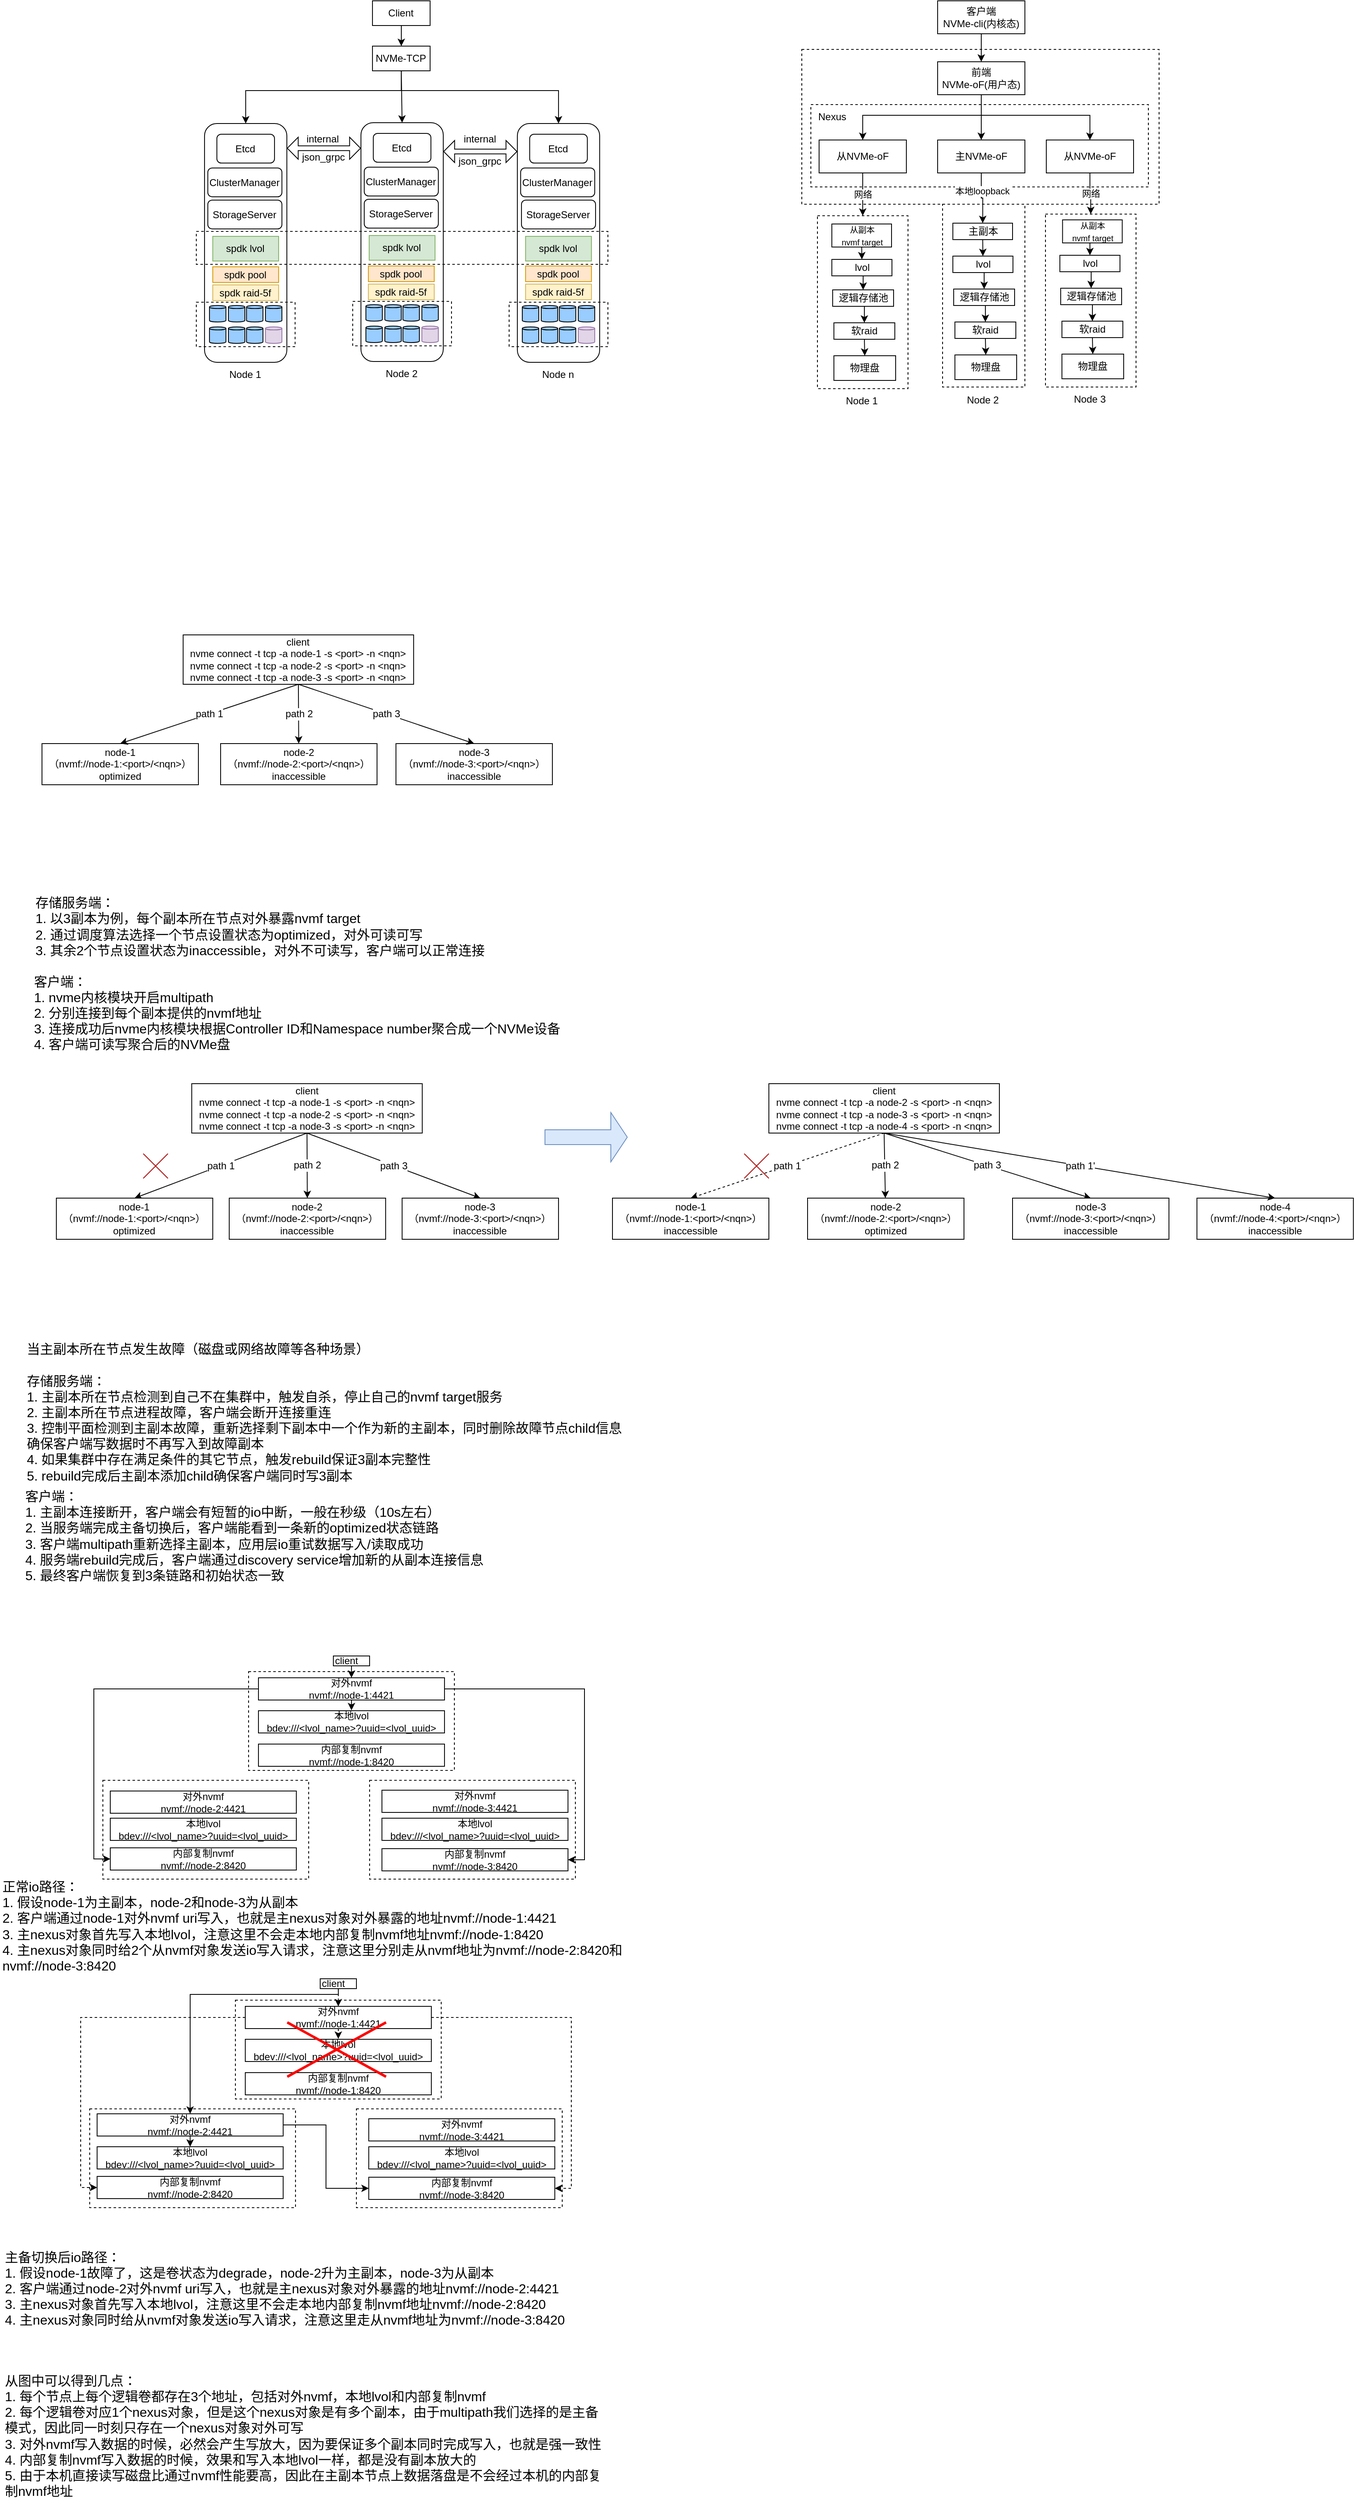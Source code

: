<mxfile version="24.7.7">
  <diagram id="Sv_K1uENLjbq1xUSF6ZQ" name="Page-1">
    <mxGraphModel dx="3728" dy="1103" grid="1" gridSize="10" guides="1" tooltips="1" connect="1" arrows="1" fold="1" page="1" pageScale="1" pageWidth="827" pageHeight="1169" math="0" shadow="0">
      <root>
        <mxCell id="0" />
        <mxCell id="1" parent="0" />
        <mxCell id="zR75f5wU07sy2U2_FNKJ-174" value="" style="rounded=0;whiteSpace=wrap;html=1;fillColor=none;dashed=1;" parent="1" vertex="1">
          <mxGeometry x="256" y="319" width="110" height="210" as="geometry" />
        </mxCell>
        <mxCell id="zR75f5wU07sy2U2_FNKJ-187" value="" style="rounded=0;whiteSpace=wrap;html=1;fillColor=none;dashed=1;" parent="1" vertex="1">
          <mxGeometry x="-21" y="321" width="110" height="210" as="geometry" />
        </mxCell>
        <mxCell id="zR75f5wU07sy2U2_FNKJ-133" value="" style="rounded=0;whiteSpace=wrap;html=1;fillColor=none;dashed=1;" parent="1" vertex="1">
          <mxGeometry x="-40" y="119" width="434" height="188" as="geometry" />
        </mxCell>
        <mxCell id="zR75f5wU07sy2U2_FNKJ-131" value="" style="rounded=0;whiteSpace=wrap;html=1;fillColor=none;dashed=1;" parent="1" vertex="1">
          <mxGeometry x="-29" y="186" width="410" height="100" as="geometry" />
        </mxCell>
        <mxCell id="zR75f5wU07sy2U2_FNKJ-89" value="" style="group" parent="1" vertex="1" connectable="0">
          <mxGeometry x="-395.54" y="209" width="120" height="320" as="geometry" />
        </mxCell>
        <mxCell id="zR75f5wU07sy2U2_FNKJ-90" value="" style="rounded=1;whiteSpace=wrap;html=1;" parent="zR75f5wU07sy2U2_FNKJ-89" vertex="1">
          <mxGeometry x="10" width="100" height="290" as="geometry" />
        </mxCell>
        <mxCell id="zR75f5wU07sy2U2_FNKJ-91" value="spdk lvol" style="text;html=1;strokeColor=#82b366;fillColor=#d5e8d4;align=center;verticalAlign=middle;whiteSpace=wrap;rounded=0;" parent="zR75f5wU07sy2U2_FNKJ-89" vertex="1">
          <mxGeometry x="20" y="137" width="80" height="30" as="geometry" />
        </mxCell>
        <mxCell id="zR75f5wU07sy2U2_FNKJ-93" value="" style="group" parent="zR75f5wU07sy2U2_FNKJ-89" vertex="1" connectable="0">
          <mxGeometry x="16" y="221" width="88" height="46" as="geometry" />
        </mxCell>
        <mxCell id="zR75f5wU07sy2U2_FNKJ-94" value="" style="strokeWidth=1;html=1;shape=mxgraph.flowchart.direct_data;whiteSpace=wrap;fillColor=#99CCFF;rotation=-90;" parent="zR75f5wU07sy2U2_FNKJ-93" vertex="1">
          <mxGeometry width="20" height="20" as="geometry" />
        </mxCell>
        <mxCell id="zR75f5wU07sy2U2_FNKJ-95" value="" style="strokeWidth=1;html=1;shape=mxgraph.flowchart.direct_data;whiteSpace=wrap;fillColor=#99CCFF;rotation=-90;" parent="zR75f5wU07sy2U2_FNKJ-93" vertex="1">
          <mxGeometry x="23" width="20" height="20" as="geometry" />
        </mxCell>
        <mxCell id="zR75f5wU07sy2U2_FNKJ-96" value="" style="strokeWidth=1;html=1;shape=mxgraph.flowchart.direct_data;whiteSpace=wrap;fillColor=#99CCFF;rotation=-90;" parent="zR75f5wU07sy2U2_FNKJ-93" vertex="1">
          <mxGeometry x="45" width="20" height="20" as="geometry" />
        </mxCell>
        <mxCell id="zR75f5wU07sy2U2_FNKJ-97" value="" style="strokeWidth=1;html=1;shape=mxgraph.flowchart.direct_data;whiteSpace=wrap;fillColor=#99CCFF;rotation=-90;" parent="zR75f5wU07sy2U2_FNKJ-93" vertex="1">
          <mxGeometry x="68" width="20" height="20" as="geometry" />
        </mxCell>
        <mxCell id="zR75f5wU07sy2U2_FNKJ-98" value="" style="strokeWidth=1;html=1;shape=mxgraph.flowchart.direct_data;whiteSpace=wrap;fillColor=#99CCFF;rotation=-90;" parent="zR75f5wU07sy2U2_FNKJ-93" vertex="1">
          <mxGeometry y="26" width="20" height="20" as="geometry" />
        </mxCell>
        <mxCell id="zR75f5wU07sy2U2_FNKJ-99" value="" style="strokeWidth=1;html=1;shape=mxgraph.flowchart.direct_data;whiteSpace=wrap;fillColor=#99CCFF;rotation=-90;" parent="zR75f5wU07sy2U2_FNKJ-93" vertex="1">
          <mxGeometry x="23" y="26" width="20" height="20" as="geometry" />
        </mxCell>
        <mxCell id="zR75f5wU07sy2U2_FNKJ-100" value="" style="strokeWidth=1;html=1;shape=mxgraph.flowchart.direct_data;whiteSpace=wrap;fillColor=#99CCFF;rotation=-90;" parent="zR75f5wU07sy2U2_FNKJ-93" vertex="1">
          <mxGeometry x="45" y="26" width="20" height="20" as="geometry" />
        </mxCell>
        <mxCell id="zR75f5wU07sy2U2_FNKJ-101" value="" style="strokeWidth=1;html=1;shape=mxgraph.flowchart.direct_data;whiteSpace=wrap;rotation=-90;fillColor=#e1d5e7;strokeColor=#9673a6;" parent="zR75f5wU07sy2U2_FNKJ-93" vertex="1">
          <mxGeometry x="68" y="26" width="20" height="20" as="geometry" />
        </mxCell>
        <mxCell id="zR75f5wU07sy2U2_FNKJ-102" value="" style="rounded=0;whiteSpace=wrap;html=1;fillColor=none;dashed=1;" parent="zR75f5wU07sy2U2_FNKJ-89" vertex="1">
          <mxGeometry y="217" width="120" height="54" as="geometry" />
        </mxCell>
        <mxCell id="zR75f5wU07sy2U2_FNKJ-103" value="Node n" style="text;html=1;strokeColor=none;fillColor=none;align=center;verticalAlign=middle;whiteSpace=wrap;rounded=0;" parent="zR75f5wU07sy2U2_FNKJ-89" vertex="1">
          <mxGeometry x="30" y="290" width="60" height="30" as="geometry" />
        </mxCell>
        <mxCell id="zR75f5wU07sy2U2_FNKJ-105" value="Etcd" style="rounded=1;whiteSpace=wrap;html=1;" parent="zR75f5wU07sy2U2_FNKJ-89" vertex="1">
          <mxGeometry x="25" y="13" width="70" height="35" as="geometry" />
        </mxCell>
        <mxCell id="zR75f5wU07sy2U2_FNKJ-106" value="ClusterManager" style="rounded=1;whiteSpace=wrap;html=1;" parent="zR75f5wU07sy2U2_FNKJ-89" vertex="1">
          <mxGeometry x="14" y="54" width="90" height="35" as="geometry" />
        </mxCell>
        <mxCell id="zR75f5wU07sy2U2_FNKJ-121" value="StorageServer" style="rounded=1;whiteSpace=wrap;html=1;" parent="zR75f5wU07sy2U2_FNKJ-89" vertex="1">
          <mxGeometry x="15" y="93" width="90" height="35" as="geometry" />
        </mxCell>
        <mxCell id="zR75f5wU07sy2U2_FNKJ-68" value="" style="edgeStyle=orthogonalEdgeStyle;rounded=0;orthogonalLoop=1;jettySize=auto;html=1;" parent="1" source="zR75f5wU07sy2U2_FNKJ-8" target="zR75f5wU07sy2U2_FNKJ-67" edge="1">
          <mxGeometry relative="1" as="geometry" />
        </mxCell>
        <mxCell id="zR75f5wU07sy2U2_FNKJ-8" value="Client" style="rounded=0;whiteSpace=wrap;html=1;" parent="1" vertex="1">
          <mxGeometry x="-561.54" y="60" width="70" height="30" as="geometry" />
        </mxCell>
        <mxCell id="zR75f5wU07sy2U2_FNKJ-66" value="" style="shape=flexArrow;endArrow=classic;startArrow=classic;html=1;rounded=0;width=5.714;startSize=4.097;endSize=4.097;" parent="1" edge="1">
          <mxGeometry width="100" height="100" relative="1" as="geometry">
            <mxPoint x="-665.54" y="239" as="sourcePoint" />
            <mxPoint x="-575.54" y="239" as="targetPoint" />
          </mxGeometry>
        </mxCell>
        <mxCell id="zR75f5wU07sy2U2_FNKJ-67" value="NVMe-TCP" style="rounded=0;whiteSpace=wrap;html=1;" parent="1" vertex="1">
          <mxGeometry x="-561.54" y="115" width="70" height="30" as="geometry" />
        </mxCell>
        <mxCell id="zR75f5wU07sy2U2_FNKJ-70" value="" style="group" parent="1" vertex="1" connectable="0">
          <mxGeometry x="-775.54" y="209" width="120" height="320" as="geometry" />
        </mxCell>
        <mxCell id="zR75f5wU07sy2U2_FNKJ-4" value="" style="rounded=1;whiteSpace=wrap;html=1;" parent="zR75f5wU07sy2U2_FNKJ-70" vertex="1">
          <mxGeometry x="10" width="100" height="290" as="geometry" />
        </mxCell>
        <mxCell id="zR75f5wU07sy2U2_FNKJ-12" value="spdk lvol" style="text;html=1;strokeColor=#82b366;fillColor=#d5e8d4;align=center;verticalAlign=middle;whiteSpace=wrap;rounded=0;" parent="zR75f5wU07sy2U2_FNKJ-70" vertex="1">
          <mxGeometry x="20" y="137" width="80" height="30" as="geometry" />
        </mxCell>
        <mxCell id="zR75f5wU07sy2U2_FNKJ-15" value="spdk raid-5f" style="text;html=1;strokeColor=#d6b656;fillColor=#fff2cc;align=center;verticalAlign=middle;whiteSpace=wrap;rounded=0;" parent="zR75f5wU07sy2U2_FNKJ-70" vertex="1">
          <mxGeometry x="20" y="196" width="80" height="19" as="geometry" />
        </mxCell>
        <mxCell id="zR75f5wU07sy2U2_FNKJ-37" value="" style="group" parent="zR75f5wU07sy2U2_FNKJ-70" vertex="1" connectable="0">
          <mxGeometry x="16" y="221" width="88" height="46" as="geometry" />
        </mxCell>
        <mxCell id="zR75f5wU07sy2U2_FNKJ-29" value="" style="strokeWidth=1;html=1;shape=mxgraph.flowchart.direct_data;whiteSpace=wrap;fillColor=#99CCFF;rotation=-90;" parent="zR75f5wU07sy2U2_FNKJ-37" vertex="1">
          <mxGeometry width="20" height="20" as="geometry" />
        </mxCell>
        <mxCell id="zR75f5wU07sy2U2_FNKJ-30" value="" style="strokeWidth=1;html=1;shape=mxgraph.flowchart.direct_data;whiteSpace=wrap;fillColor=#99CCFF;rotation=-90;" parent="zR75f5wU07sy2U2_FNKJ-37" vertex="1">
          <mxGeometry x="23" width="20" height="20" as="geometry" />
        </mxCell>
        <mxCell id="zR75f5wU07sy2U2_FNKJ-31" value="" style="strokeWidth=1;html=1;shape=mxgraph.flowchart.direct_data;whiteSpace=wrap;fillColor=#99CCFF;rotation=-90;" parent="zR75f5wU07sy2U2_FNKJ-37" vertex="1">
          <mxGeometry x="45" width="20" height="20" as="geometry" />
        </mxCell>
        <mxCell id="zR75f5wU07sy2U2_FNKJ-32" value="" style="strokeWidth=1;html=1;shape=mxgraph.flowchart.direct_data;whiteSpace=wrap;fillColor=#99CCFF;rotation=-90;" parent="zR75f5wU07sy2U2_FNKJ-37" vertex="1">
          <mxGeometry x="68" width="20" height="20" as="geometry" />
        </mxCell>
        <mxCell id="zR75f5wU07sy2U2_FNKJ-33" value="" style="strokeWidth=1;html=1;shape=mxgraph.flowchart.direct_data;whiteSpace=wrap;fillColor=#99CCFF;rotation=-90;" parent="zR75f5wU07sy2U2_FNKJ-37" vertex="1">
          <mxGeometry y="26" width="20" height="20" as="geometry" />
        </mxCell>
        <mxCell id="zR75f5wU07sy2U2_FNKJ-34" value="" style="strokeWidth=1;html=1;shape=mxgraph.flowchart.direct_data;whiteSpace=wrap;fillColor=#99CCFF;rotation=-90;" parent="zR75f5wU07sy2U2_FNKJ-37" vertex="1">
          <mxGeometry x="23" y="26" width="20" height="20" as="geometry" />
        </mxCell>
        <mxCell id="zR75f5wU07sy2U2_FNKJ-35" value="" style="strokeWidth=1;html=1;shape=mxgraph.flowchart.direct_data;whiteSpace=wrap;fillColor=#99CCFF;rotation=-90;" parent="zR75f5wU07sy2U2_FNKJ-37" vertex="1">
          <mxGeometry x="45" y="26" width="20" height="20" as="geometry" />
        </mxCell>
        <mxCell id="zR75f5wU07sy2U2_FNKJ-36" value="" style="strokeWidth=1;html=1;shape=mxgraph.flowchart.direct_data;whiteSpace=wrap;rotation=-90;fillColor=#e1d5e7;strokeColor=#9673a6;" parent="zR75f5wU07sy2U2_FNKJ-37" vertex="1">
          <mxGeometry x="68" y="26" width="20" height="20" as="geometry" />
        </mxCell>
        <mxCell id="zR75f5wU07sy2U2_FNKJ-56" value="" style="rounded=0;whiteSpace=wrap;html=1;fillColor=none;dashed=1;" parent="zR75f5wU07sy2U2_FNKJ-70" vertex="1">
          <mxGeometry y="217" width="120" height="54" as="geometry" />
        </mxCell>
        <mxCell id="zR75f5wU07sy2U2_FNKJ-62" value="Node 1" style="text;html=1;strokeColor=none;fillColor=none;align=center;verticalAlign=middle;whiteSpace=wrap;rounded=0;" parent="zR75f5wU07sy2U2_FNKJ-70" vertex="1">
          <mxGeometry x="30" y="290" width="60" height="30" as="geometry" />
        </mxCell>
        <mxCell id="zR75f5wU07sy2U2_FNKJ-3" value="StorageServer" style="rounded=1;whiteSpace=wrap;html=1;" parent="zR75f5wU07sy2U2_FNKJ-70" vertex="1">
          <mxGeometry x="14" y="93" width="90" height="35" as="geometry" />
        </mxCell>
        <mxCell id="zR75f5wU07sy2U2_FNKJ-65" value="Etcd" style="rounded=1;whiteSpace=wrap;html=1;" parent="zR75f5wU07sy2U2_FNKJ-70" vertex="1">
          <mxGeometry x="25" y="13" width="70" height="35" as="geometry" />
        </mxCell>
        <mxCell id="zR75f5wU07sy2U2_FNKJ-69" value="ClusterManager" style="rounded=1;whiteSpace=wrap;html=1;" parent="zR75f5wU07sy2U2_FNKJ-70" vertex="1">
          <mxGeometry x="14" y="54" width="90" height="35" as="geometry" />
        </mxCell>
        <mxCell id="zR75f5wU07sy2U2_FNKJ-71" value="" style="group" parent="1" vertex="1" connectable="0">
          <mxGeometry x="-585.54" y="208" width="310" height="320" as="geometry" />
        </mxCell>
        <mxCell id="zR75f5wU07sy2U2_FNKJ-72" value="" style="rounded=1;whiteSpace=wrap;html=1;" parent="zR75f5wU07sy2U2_FNKJ-71" vertex="1">
          <mxGeometry x="10" width="100" height="290" as="geometry" />
        </mxCell>
        <mxCell id="zR75f5wU07sy2U2_FNKJ-73" value="spdk lvol" style="text;html=1;strokeColor=#82b366;fillColor=#d5e8d4;align=center;verticalAlign=middle;whiteSpace=wrap;rounded=0;" parent="zR75f5wU07sy2U2_FNKJ-71" vertex="1">
          <mxGeometry x="20" y="137" width="80" height="30" as="geometry" />
        </mxCell>
        <mxCell id="zR75f5wU07sy2U2_FNKJ-75" value="" style="group" parent="zR75f5wU07sy2U2_FNKJ-71" vertex="1" connectable="0">
          <mxGeometry x="16" y="221" width="88" height="46" as="geometry" />
        </mxCell>
        <mxCell id="zR75f5wU07sy2U2_FNKJ-76" value="" style="strokeWidth=1;html=1;shape=mxgraph.flowchart.direct_data;whiteSpace=wrap;fillColor=#99CCFF;rotation=-90;" parent="zR75f5wU07sy2U2_FNKJ-75" vertex="1">
          <mxGeometry width="20" height="20" as="geometry" />
        </mxCell>
        <mxCell id="zR75f5wU07sy2U2_FNKJ-77" value="" style="strokeWidth=1;html=1;shape=mxgraph.flowchart.direct_data;whiteSpace=wrap;fillColor=#99CCFF;rotation=-90;" parent="zR75f5wU07sy2U2_FNKJ-75" vertex="1">
          <mxGeometry x="23" width="20" height="20" as="geometry" />
        </mxCell>
        <mxCell id="zR75f5wU07sy2U2_FNKJ-78" value="" style="strokeWidth=1;html=1;shape=mxgraph.flowchart.direct_data;whiteSpace=wrap;fillColor=#99CCFF;rotation=-90;" parent="zR75f5wU07sy2U2_FNKJ-75" vertex="1">
          <mxGeometry x="45" width="20" height="20" as="geometry" />
        </mxCell>
        <mxCell id="zR75f5wU07sy2U2_FNKJ-79" value="" style="strokeWidth=1;html=1;shape=mxgraph.flowchart.direct_data;whiteSpace=wrap;fillColor=#99CCFF;rotation=-90;" parent="zR75f5wU07sy2U2_FNKJ-75" vertex="1">
          <mxGeometry x="68" width="20" height="20" as="geometry" />
        </mxCell>
        <mxCell id="zR75f5wU07sy2U2_FNKJ-80" value="" style="strokeWidth=1;html=1;shape=mxgraph.flowchart.direct_data;whiteSpace=wrap;fillColor=#99CCFF;rotation=-90;" parent="zR75f5wU07sy2U2_FNKJ-75" vertex="1">
          <mxGeometry y="26" width="20" height="20" as="geometry" />
        </mxCell>
        <mxCell id="zR75f5wU07sy2U2_FNKJ-81" value="" style="strokeWidth=1;html=1;shape=mxgraph.flowchart.direct_data;whiteSpace=wrap;fillColor=#99CCFF;rotation=-90;" parent="zR75f5wU07sy2U2_FNKJ-75" vertex="1">
          <mxGeometry x="23" y="26" width="20" height="20" as="geometry" />
        </mxCell>
        <mxCell id="zR75f5wU07sy2U2_FNKJ-82" value="" style="strokeWidth=1;html=1;shape=mxgraph.flowchart.direct_data;whiteSpace=wrap;fillColor=#99CCFF;rotation=-90;" parent="zR75f5wU07sy2U2_FNKJ-75" vertex="1">
          <mxGeometry x="45" y="26" width="20" height="20" as="geometry" />
        </mxCell>
        <mxCell id="zR75f5wU07sy2U2_FNKJ-83" value="" style="strokeWidth=1;html=1;shape=mxgraph.flowchart.direct_data;whiteSpace=wrap;rotation=-90;fillColor=#e1d5e7;strokeColor=#9673a6;" parent="zR75f5wU07sy2U2_FNKJ-75" vertex="1">
          <mxGeometry x="68" y="26" width="20" height="20" as="geometry" />
        </mxCell>
        <mxCell id="zR75f5wU07sy2U2_FNKJ-84" value="" style="rounded=0;whiteSpace=wrap;html=1;fillColor=none;dashed=1;" parent="zR75f5wU07sy2U2_FNKJ-71" vertex="1">
          <mxGeometry y="217" width="120" height="54" as="geometry" />
        </mxCell>
        <mxCell id="zR75f5wU07sy2U2_FNKJ-85" value="Node 2" style="text;html=1;strokeColor=none;fillColor=none;align=center;verticalAlign=middle;whiteSpace=wrap;rounded=0;" parent="zR75f5wU07sy2U2_FNKJ-71" vertex="1">
          <mxGeometry x="30" y="290" width="60" height="30" as="geometry" />
        </mxCell>
        <mxCell id="zR75f5wU07sy2U2_FNKJ-87" value="Etcd" style="rounded=1;whiteSpace=wrap;html=1;" parent="zR75f5wU07sy2U2_FNKJ-71" vertex="1">
          <mxGeometry x="25" y="13" width="70" height="35" as="geometry" />
        </mxCell>
        <mxCell id="zR75f5wU07sy2U2_FNKJ-88" value="ClusterManager" style="rounded=1;whiteSpace=wrap;html=1;" parent="zR75f5wU07sy2U2_FNKJ-71" vertex="1">
          <mxGeometry x="14" y="54" width="90" height="35" as="geometry" />
        </mxCell>
        <mxCell id="zR75f5wU07sy2U2_FNKJ-107" value="" style="shape=flexArrow;endArrow=classic;startArrow=classic;html=1;rounded=0;width=5.714;startSize=4.097;endSize=4.097;" parent="zR75f5wU07sy2U2_FNKJ-71" edge="1">
          <mxGeometry width="100" height="100" relative="1" as="geometry">
            <mxPoint x="110" y="35" as="sourcePoint" />
            <mxPoint x="200" y="35" as="targetPoint" />
          </mxGeometry>
        </mxCell>
        <mxCell id="zR75f5wU07sy2U2_FNKJ-18" value="" style="rounded=0;whiteSpace=wrap;html=1;fillColor=none;dashed=1;" parent="zR75f5wU07sy2U2_FNKJ-71" vertex="1">
          <mxGeometry x="-190" y="132" width="500" height="40" as="geometry" />
        </mxCell>
        <mxCell id="zR75f5wU07sy2U2_FNKJ-112" value="internal" style="text;html=1;strokeColor=none;fillColor=none;align=center;verticalAlign=middle;whiteSpace=wrap;rounded=0;" parent="zR75f5wU07sy2U2_FNKJ-71" vertex="1">
          <mxGeometry x="125" y="5" width="60" height="30" as="geometry" />
        </mxCell>
        <mxCell id="zR75f5wU07sy2U2_FNKJ-114" value="json_grpc" style="text;html=1;strokeColor=none;fillColor=none;align=center;verticalAlign=middle;whiteSpace=wrap;rounded=0;" parent="zR75f5wU07sy2U2_FNKJ-71" vertex="1">
          <mxGeometry x="125" y="32" width="60" height="30" as="geometry" />
        </mxCell>
        <mxCell id="zR75f5wU07sy2U2_FNKJ-116" value="spdk pool" style="text;html=1;strokeColor=#d79b00;fillColor=#ffe6cc;align=center;verticalAlign=middle;whiteSpace=wrap;rounded=0;" parent="zR75f5wU07sy2U2_FNKJ-71" vertex="1">
          <mxGeometry x="19" y="174" width="80" height="19" as="geometry" />
        </mxCell>
        <mxCell id="zR75f5wU07sy2U2_FNKJ-117" value="spdk raid-5f" style="text;html=1;strokeColor=#d6b656;fillColor=#fff2cc;align=center;verticalAlign=middle;whiteSpace=wrap;rounded=0;" parent="zR75f5wU07sy2U2_FNKJ-71" vertex="1">
          <mxGeometry x="19" y="196" width="80" height="19" as="geometry" />
        </mxCell>
        <mxCell id="zR75f5wU07sy2U2_FNKJ-118" value="spdk raid-5f" style="text;html=1;strokeColor=#d6b656;fillColor=#fff2cc;align=center;verticalAlign=middle;whiteSpace=wrap;rounded=0;" parent="zR75f5wU07sy2U2_FNKJ-71" vertex="1">
          <mxGeometry x="210" y="196" width="80" height="19" as="geometry" />
        </mxCell>
        <mxCell id="zR75f5wU07sy2U2_FNKJ-119" value="spdk pool" style="text;html=1;strokeColor=#d79b00;fillColor=#ffe6cc;align=center;verticalAlign=middle;whiteSpace=wrap;rounded=0;" parent="zR75f5wU07sy2U2_FNKJ-71" vertex="1">
          <mxGeometry x="210" y="174" width="80" height="19" as="geometry" />
        </mxCell>
        <mxCell id="zR75f5wU07sy2U2_FNKJ-120" value="StorageServer" style="rounded=1;whiteSpace=wrap;html=1;" parent="zR75f5wU07sy2U2_FNKJ-71" vertex="1">
          <mxGeometry x="14" y="93" width="90" height="35" as="geometry" />
        </mxCell>
        <mxCell id="zR75f5wU07sy2U2_FNKJ-108" value="" style="edgeStyle=elbowEdgeStyle;elbow=vertical;endArrow=classic;html=1;rounded=0;entryX=0.5;entryY=0;entryDx=0;entryDy=0;exitX=0.5;exitY=1;exitDx=0;exitDy=0;" parent="1" source="zR75f5wU07sy2U2_FNKJ-67" target="zR75f5wU07sy2U2_FNKJ-4" edge="1">
          <mxGeometry width="50" height="50" relative="1" as="geometry">
            <mxPoint x="-675.54" y="69" as="sourcePoint" />
            <mxPoint x="-665.54" y="159" as="targetPoint" />
            <Array as="points">
              <mxPoint x="-625.54" y="169" />
            </Array>
          </mxGeometry>
        </mxCell>
        <mxCell id="zR75f5wU07sy2U2_FNKJ-109" value="" style="endArrow=classic;html=1;rounded=0;exitX=0.5;exitY=1;exitDx=0;exitDy=0;entryX=0.5;entryY=0;entryDx=0;entryDy=0;" parent="1" source="zR75f5wU07sy2U2_FNKJ-67" target="zR75f5wU07sy2U2_FNKJ-72" edge="1">
          <mxGeometry width="50" height="50" relative="1" as="geometry">
            <mxPoint x="-275.54" y="149" as="sourcePoint" />
            <mxPoint x="-225.54" y="99" as="targetPoint" />
          </mxGeometry>
        </mxCell>
        <mxCell id="zR75f5wU07sy2U2_FNKJ-110" value="" style="edgeStyle=elbowEdgeStyle;elbow=vertical;endArrow=classic;html=1;rounded=0;exitX=0.5;exitY=1;exitDx=0;exitDy=0;" parent="1" source="zR75f5wU07sy2U2_FNKJ-67" edge="1">
          <mxGeometry width="50" height="50" relative="1" as="geometry">
            <mxPoint x="-516.54" y="150" as="sourcePoint" />
            <mxPoint x="-335.54" y="209" as="targetPoint" />
            <Array as="points">
              <mxPoint x="-615.54" y="169" />
            </Array>
          </mxGeometry>
        </mxCell>
        <mxCell id="zR75f5wU07sy2U2_FNKJ-111" value="internal" style="text;html=1;strokeColor=none;fillColor=none;align=center;verticalAlign=middle;whiteSpace=wrap;rounded=0;" parent="1" vertex="1">
          <mxGeometry x="-651.54" y="213" width="60" height="30" as="geometry" />
        </mxCell>
        <mxCell id="zR75f5wU07sy2U2_FNKJ-113" value="json_grpc" style="text;html=1;strokeColor=none;fillColor=none;align=center;verticalAlign=middle;whiteSpace=wrap;rounded=0;" parent="1" vertex="1">
          <mxGeometry x="-650.54" y="235" width="60" height="30" as="geometry" />
        </mxCell>
        <mxCell id="zR75f5wU07sy2U2_FNKJ-115" value="spdk pool" style="text;html=1;strokeColor=#d79b00;fillColor=#ffe6cc;align=center;verticalAlign=middle;whiteSpace=wrap;rounded=0;" parent="1" vertex="1">
          <mxGeometry x="-755.54" y="383" width="80" height="19" as="geometry" />
        </mxCell>
        <mxCell id="zR75f5wU07sy2U2_FNKJ-128" style="edgeStyle=orthogonalEdgeStyle;rounded=0;orthogonalLoop=1;jettySize=auto;html=1;exitX=0.5;exitY=1;exitDx=0;exitDy=0;entryX=0.5;entryY=0;entryDx=0;entryDy=0;" parent="1" source="zR75f5wU07sy2U2_FNKJ-122" target="zR75f5wU07sy2U2_FNKJ-123" edge="1">
          <mxGeometry relative="1" as="geometry" />
        </mxCell>
        <mxCell id="zR75f5wU07sy2U2_FNKJ-129" style="edgeStyle=orthogonalEdgeStyle;rounded=0;orthogonalLoop=1;jettySize=auto;html=1;entryX=0.5;entryY=0;entryDx=0;entryDy=0;" parent="1" target="zR75f5wU07sy2U2_FNKJ-125" edge="1">
          <mxGeometry relative="1" as="geometry">
            <mxPoint x="178" y="179" as="sourcePoint" />
            <Array as="points">
              <mxPoint x="178" y="199" />
              <mxPoint x="34" y="199" />
            </Array>
          </mxGeometry>
        </mxCell>
        <mxCell id="zR75f5wU07sy2U2_FNKJ-130" style="edgeStyle=orthogonalEdgeStyle;rounded=0;orthogonalLoop=1;jettySize=auto;html=1;entryX=0.5;entryY=0;entryDx=0;entryDy=0;" parent="1" target="zR75f5wU07sy2U2_FNKJ-124" edge="1">
          <mxGeometry relative="1" as="geometry">
            <mxPoint x="178" y="179" as="sourcePoint" />
            <Array as="points">
              <mxPoint x="178" y="199" />
              <mxPoint x="310" y="199" />
            </Array>
          </mxGeometry>
        </mxCell>
        <mxCell id="zR75f5wU07sy2U2_FNKJ-122" value="前端&lt;br&gt;NVMe-oF(用户态)" style="rounded=0;whiteSpace=wrap;html=1;strokeWidth=1;fillColor=#FFFFFF;" parent="1" vertex="1">
          <mxGeometry x="125" y="134" width="106" height="40" as="geometry" />
        </mxCell>
        <mxCell id="zR75f5wU07sy2U2_FNKJ-149" style="edgeStyle=orthogonalEdgeStyle;rounded=0;orthogonalLoop=1;jettySize=auto;html=1;entryX=0.5;entryY=0;entryDx=0;entryDy=0;" parent="1" source="zR75f5wU07sy2U2_FNKJ-123" target="zR75f5wU07sy2U2_FNKJ-134" edge="1">
          <mxGeometry relative="1" as="geometry" />
        </mxCell>
        <mxCell id="zR75f5wU07sy2U2_FNKJ-151" value="本地loopback" style="edgeLabel;html=1;align=center;verticalAlign=middle;resizable=0;points=[];" parent="zR75f5wU07sy2U2_FNKJ-149" vertex="1" connectable="0">
          <mxGeometry x="-0.312" y="1" relative="1" as="geometry">
            <mxPoint as="offset" />
          </mxGeometry>
        </mxCell>
        <mxCell id="zR75f5wU07sy2U2_FNKJ-123" value="主NVMe-oF" style="rounded=0;whiteSpace=wrap;html=1;strokeWidth=1;fillColor=#FFFFFF;" parent="1" vertex="1">
          <mxGeometry x="125" y="229" width="106" height="40" as="geometry" />
        </mxCell>
        <mxCell id="zR75f5wU07sy2U2_FNKJ-191" value="网络" style="edgeStyle=orthogonalEdgeStyle;rounded=0;orthogonalLoop=1;jettySize=auto;html=1;exitX=0.5;exitY=1;exitDx=0;exitDy=0;" parent="1" source="zR75f5wU07sy2U2_FNKJ-124" target="zR75f5wU07sy2U2_FNKJ-174" edge="1">
          <mxGeometry relative="1" as="geometry">
            <mxPoint x="461" y="319" as="targetPoint" />
          </mxGeometry>
        </mxCell>
        <mxCell id="zR75f5wU07sy2U2_FNKJ-124" value="从NVMe-oF" style="rounded=0;whiteSpace=wrap;html=1;strokeWidth=1;fillColor=#FFFFFF;" parent="1" vertex="1">
          <mxGeometry x="257" y="229" width="106" height="40" as="geometry" />
        </mxCell>
        <mxCell id="zR75f5wU07sy2U2_FNKJ-190" value="网络" style="edgeStyle=orthogonalEdgeStyle;rounded=0;orthogonalLoop=1;jettySize=auto;html=1;exitX=0.5;exitY=1;exitDx=0;exitDy=0;entryX=0.5;entryY=0;entryDx=0;entryDy=0;" parent="1" source="zR75f5wU07sy2U2_FNKJ-125" target="zR75f5wU07sy2U2_FNKJ-187" edge="1">
          <mxGeometry relative="1" as="geometry" />
        </mxCell>
        <mxCell id="zR75f5wU07sy2U2_FNKJ-125" value="从NVMe-oF" style="rounded=0;whiteSpace=wrap;html=1;strokeWidth=1;fillColor=#FFFFFF;" parent="1" vertex="1">
          <mxGeometry x="-19" y="229" width="106" height="40" as="geometry" />
        </mxCell>
        <mxCell id="zR75f5wU07sy2U2_FNKJ-127" style="edgeStyle=orthogonalEdgeStyle;rounded=0;orthogonalLoop=1;jettySize=auto;html=1;exitX=0.5;exitY=1;exitDx=0;exitDy=0;entryX=0.5;entryY=0;entryDx=0;entryDy=0;" parent="1" source="zR75f5wU07sy2U2_FNKJ-126" target="zR75f5wU07sy2U2_FNKJ-122" edge="1">
          <mxGeometry relative="1" as="geometry" />
        </mxCell>
        <mxCell id="zR75f5wU07sy2U2_FNKJ-126" value="客户端&lt;br&gt;NVMe-cli(内核态)" style="rounded=0;whiteSpace=wrap;html=1;strokeWidth=1;fillColor=#FFFFFF;" parent="1" vertex="1">
          <mxGeometry x="125" y="60" width="106" height="40" as="geometry" />
        </mxCell>
        <mxCell id="zR75f5wU07sy2U2_FNKJ-132" value="Nexus" style="text;html=1;strokeColor=none;fillColor=none;align=center;verticalAlign=middle;whiteSpace=wrap;rounded=0;" parent="1" vertex="1">
          <mxGeometry x="-33" y="186" width="60" height="30" as="geometry" />
        </mxCell>
        <mxCell id="zR75f5wU07sy2U2_FNKJ-134" value="主副本" style="rounded=0;whiteSpace=wrap;html=1;strokeColor=#000000;strokeWidth=1;fillColor=#FFFFFF;" parent="1" vertex="1">
          <mxGeometry x="143.5" y="330" width="72.5" height="20" as="geometry" />
        </mxCell>
        <mxCell id="zR75f5wU07sy2U2_FNKJ-135" value="lvol" style="whiteSpace=wrap;html=1;rounded=0;strokeColor=#000000;strokeWidth=1;fillColor=#FFFFFF;" parent="1" vertex="1">
          <mxGeometry x="143.5" y="370" width="73" height="20" as="geometry" />
        </mxCell>
        <mxCell id="zR75f5wU07sy2U2_FNKJ-144" style="edgeStyle=orthogonalEdgeStyle;rounded=0;orthogonalLoop=1;jettySize=auto;html=1;exitX=0.5;exitY=1;exitDx=0;exitDy=0;entryX=0.5;entryY=0;entryDx=0;entryDy=0;" parent="1" source="zR75f5wU07sy2U2_FNKJ-134" target="zR75f5wU07sy2U2_FNKJ-135" edge="1">
          <mxGeometry relative="1" as="geometry" />
        </mxCell>
        <mxCell id="zR75f5wU07sy2U2_FNKJ-138" value="逻辑存储池" style="whiteSpace=wrap;html=1;rounded=0;strokeColor=#000000;strokeWidth=1;fillColor=#FFFFFF;" parent="1" vertex="1">
          <mxGeometry x="144.5" y="410" width="74" height="20" as="geometry" />
        </mxCell>
        <mxCell id="zR75f5wU07sy2U2_FNKJ-143" style="edgeStyle=orthogonalEdgeStyle;rounded=0;orthogonalLoop=1;jettySize=auto;html=1;exitX=0.5;exitY=1;exitDx=0;exitDy=0;entryX=0.5;entryY=0;entryDx=0;entryDy=0;" parent="1" source="zR75f5wU07sy2U2_FNKJ-135" target="zR75f5wU07sy2U2_FNKJ-138" edge="1">
          <mxGeometry relative="1" as="geometry" />
        </mxCell>
        <mxCell id="zR75f5wU07sy2U2_FNKJ-139" value="软raid" style="whiteSpace=wrap;html=1;rounded=0;strokeColor=#000000;strokeWidth=1;fillColor=#FFFFFF;" parent="1" vertex="1">
          <mxGeometry x="146" y="450" width="74" height="20" as="geometry" />
        </mxCell>
        <mxCell id="zR75f5wU07sy2U2_FNKJ-145" style="edgeStyle=orthogonalEdgeStyle;rounded=0;orthogonalLoop=1;jettySize=auto;html=1;exitX=0.5;exitY=1;exitDx=0;exitDy=0;entryX=0.5;entryY=0;entryDx=0;entryDy=0;" parent="1" source="zR75f5wU07sy2U2_FNKJ-138" target="zR75f5wU07sy2U2_FNKJ-139" edge="1">
          <mxGeometry relative="1" as="geometry" />
        </mxCell>
        <mxCell id="zR75f5wU07sy2U2_FNKJ-140" value="物理盘" style="whiteSpace=wrap;html=1;rounded=0;strokeColor=#000000;strokeWidth=1;fillColor=#FFFFFF;" parent="1" vertex="1">
          <mxGeometry x="146" y="490" width="75" height="30" as="geometry" />
        </mxCell>
        <mxCell id="zR75f5wU07sy2U2_FNKJ-146" style="edgeStyle=orthogonalEdgeStyle;rounded=0;orthogonalLoop=1;jettySize=auto;html=1;exitX=0.5;exitY=1;exitDx=0;exitDy=0;entryX=0.5;entryY=0;entryDx=0;entryDy=0;" parent="1" source="zR75f5wU07sy2U2_FNKJ-139" target="zR75f5wU07sy2U2_FNKJ-140" edge="1">
          <mxGeometry relative="1" as="geometry" />
        </mxCell>
        <mxCell id="zR75f5wU07sy2U2_FNKJ-148" value="" style="rounded=0;whiteSpace=wrap;html=1;fillColor=none;dashed=1;" parent="1" vertex="1">
          <mxGeometry x="131" y="307" width="100" height="222" as="geometry" />
        </mxCell>
        <mxCell id="zR75f5wU07sy2U2_FNKJ-150" value="Node 2" style="text;html=1;strokeColor=none;fillColor=none;align=center;verticalAlign=middle;whiteSpace=wrap;rounded=0;" parent="1" vertex="1">
          <mxGeometry x="149.75" y="530" width="60" height="30" as="geometry" />
        </mxCell>
        <mxCell id="zR75f5wU07sy2U2_FNKJ-178" value="&lt;font style=&quot;font-size: 10px&quot;&gt;从副本&lt;br&gt;nvmf target&lt;/font&gt;" style="rounded=0;whiteSpace=wrap;html=1;strokeColor=#000000;strokeWidth=1;fillColor=#FFFFFF;" parent="1" vertex="1">
          <mxGeometry x="-3.5" y="331" width="72.5" height="28" as="geometry" />
        </mxCell>
        <mxCell id="zR75f5wU07sy2U2_FNKJ-179" value="lvol" style="whiteSpace=wrap;html=1;rounded=0;strokeColor=#000000;strokeWidth=1;fillColor=#FFFFFF;" parent="1" vertex="1">
          <mxGeometry x="-3.5" y="374" width="73" height="20" as="geometry" />
        </mxCell>
        <mxCell id="zR75f5wU07sy2U2_FNKJ-180" style="edgeStyle=orthogonalEdgeStyle;rounded=0;orthogonalLoop=1;jettySize=auto;html=1;exitX=0.5;exitY=1;exitDx=0;exitDy=0;entryX=0.5;entryY=0;entryDx=0;entryDy=0;" parent="1" source="zR75f5wU07sy2U2_FNKJ-178" target="zR75f5wU07sy2U2_FNKJ-179" edge="1">
          <mxGeometry relative="1" as="geometry" />
        </mxCell>
        <mxCell id="zR75f5wU07sy2U2_FNKJ-181" value="逻辑存储池" style="whiteSpace=wrap;html=1;rounded=0;strokeColor=#000000;strokeWidth=1;fillColor=#FFFFFF;" parent="1" vertex="1">
          <mxGeometry x="-2.5" y="411" width="74" height="20" as="geometry" />
        </mxCell>
        <mxCell id="zR75f5wU07sy2U2_FNKJ-182" style="edgeStyle=orthogonalEdgeStyle;rounded=0;orthogonalLoop=1;jettySize=auto;html=1;exitX=0.5;exitY=1;exitDx=0;exitDy=0;entryX=0.5;entryY=0;entryDx=0;entryDy=0;" parent="1" source="zR75f5wU07sy2U2_FNKJ-179" target="zR75f5wU07sy2U2_FNKJ-181" edge="1">
          <mxGeometry relative="1" as="geometry" />
        </mxCell>
        <mxCell id="zR75f5wU07sy2U2_FNKJ-183" value="软raid" style="whiteSpace=wrap;html=1;rounded=0;strokeColor=#000000;strokeWidth=1;fillColor=#FFFFFF;" parent="1" vertex="1">
          <mxGeometry x="-1" y="451" width="74" height="20" as="geometry" />
        </mxCell>
        <mxCell id="zR75f5wU07sy2U2_FNKJ-184" style="edgeStyle=orthogonalEdgeStyle;rounded=0;orthogonalLoop=1;jettySize=auto;html=1;exitX=0.5;exitY=1;exitDx=0;exitDy=0;entryX=0.5;entryY=0;entryDx=0;entryDy=0;" parent="1" source="zR75f5wU07sy2U2_FNKJ-181" target="zR75f5wU07sy2U2_FNKJ-183" edge="1">
          <mxGeometry relative="1" as="geometry" />
        </mxCell>
        <mxCell id="zR75f5wU07sy2U2_FNKJ-185" value="物理盘" style="whiteSpace=wrap;html=1;rounded=0;strokeColor=#000000;strokeWidth=1;fillColor=#FFFFFF;" parent="1" vertex="1">
          <mxGeometry x="-1" y="491" width="75" height="30" as="geometry" />
        </mxCell>
        <mxCell id="zR75f5wU07sy2U2_FNKJ-186" style="edgeStyle=orthogonalEdgeStyle;rounded=0;orthogonalLoop=1;jettySize=auto;html=1;exitX=0.5;exitY=1;exitDx=0;exitDy=0;entryX=0.5;entryY=0;entryDx=0;entryDy=0;" parent="1" source="zR75f5wU07sy2U2_FNKJ-183" target="zR75f5wU07sy2U2_FNKJ-185" edge="1">
          <mxGeometry relative="1" as="geometry" />
        </mxCell>
        <mxCell id="zR75f5wU07sy2U2_FNKJ-188" value="Node 1" style="text;html=1;strokeColor=none;fillColor=none;align=center;verticalAlign=middle;whiteSpace=wrap;rounded=0;" parent="1" vertex="1">
          <mxGeometry x="2.75" y="531" width="60" height="30" as="geometry" />
        </mxCell>
        <mxCell id="zR75f5wU07sy2U2_FNKJ-192" value="&lt;font style=&quot;font-size: 10px&quot;&gt;从副本&lt;br&gt;nvmf target&lt;/font&gt;" style="rounded=0;whiteSpace=wrap;html=1;strokeColor=#000000;strokeWidth=1;fillColor=#FFFFFF;" parent="1" vertex="1">
          <mxGeometry x="276.75" y="326" width="72.5" height="28" as="geometry" />
        </mxCell>
        <mxCell id="zR75f5wU07sy2U2_FNKJ-166" value="lvol" style="whiteSpace=wrap;html=1;rounded=0;strokeColor=#000000;strokeWidth=1;fillColor=#FFFFFF;" parent="1" vertex="1">
          <mxGeometry x="273.5" y="369" width="73" height="20" as="geometry" />
        </mxCell>
        <mxCell id="zR75f5wU07sy2U2_FNKJ-167" style="edgeStyle=orthogonalEdgeStyle;rounded=0;orthogonalLoop=1;jettySize=auto;html=1;exitX=0.5;exitY=1;exitDx=0;exitDy=0;entryX=0.5;entryY=0;entryDx=0;entryDy=0;" parent="1" source="zR75f5wU07sy2U2_FNKJ-192" target="zR75f5wU07sy2U2_FNKJ-166" edge="1">
          <mxGeometry relative="1" as="geometry">
            <mxPoint x="309.75" y="349" as="sourcePoint" />
          </mxGeometry>
        </mxCell>
        <mxCell id="zR75f5wU07sy2U2_FNKJ-168" value="逻辑存储池" style="whiteSpace=wrap;html=1;rounded=0;strokeColor=#000000;strokeWidth=1;fillColor=#FFFFFF;" parent="1" vertex="1">
          <mxGeometry x="274.5" y="409" width="74" height="20" as="geometry" />
        </mxCell>
        <mxCell id="zR75f5wU07sy2U2_FNKJ-169" style="edgeStyle=orthogonalEdgeStyle;rounded=0;orthogonalLoop=1;jettySize=auto;html=1;exitX=0.5;exitY=1;exitDx=0;exitDy=0;entryX=0.5;entryY=0;entryDx=0;entryDy=0;" parent="1" source="zR75f5wU07sy2U2_FNKJ-166" target="zR75f5wU07sy2U2_FNKJ-168" edge="1">
          <mxGeometry relative="1" as="geometry" />
        </mxCell>
        <mxCell id="zR75f5wU07sy2U2_FNKJ-170" value="软raid" style="whiteSpace=wrap;html=1;rounded=0;strokeColor=#000000;strokeWidth=1;fillColor=#FFFFFF;" parent="1" vertex="1">
          <mxGeometry x="276" y="449" width="74" height="20" as="geometry" />
        </mxCell>
        <mxCell id="zR75f5wU07sy2U2_FNKJ-171" style="edgeStyle=orthogonalEdgeStyle;rounded=0;orthogonalLoop=1;jettySize=auto;html=1;exitX=0.5;exitY=1;exitDx=0;exitDy=0;entryX=0.5;entryY=0;entryDx=0;entryDy=0;" parent="1" source="zR75f5wU07sy2U2_FNKJ-168" target="zR75f5wU07sy2U2_FNKJ-170" edge="1">
          <mxGeometry relative="1" as="geometry" />
        </mxCell>
        <mxCell id="zR75f5wU07sy2U2_FNKJ-172" value="物理盘" style="whiteSpace=wrap;html=1;rounded=0;strokeColor=#000000;strokeWidth=1;fillColor=#FFFFFF;" parent="1" vertex="1">
          <mxGeometry x="276" y="489" width="75" height="30" as="geometry" />
        </mxCell>
        <mxCell id="zR75f5wU07sy2U2_FNKJ-173" style="edgeStyle=orthogonalEdgeStyle;rounded=0;orthogonalLoop=1;jettySize=auto;html=1;exitX=0.5;exitY=1;exitDx=0;exitDy=0;entryX=0.5;entryY=0;entryDx=0;entryDy=0;" parent="1" source="zR75f5wU07sy2U2_FNKJ-170" target="zR75f5wU07sy2U2_FNKJ-172" edge="1">
          <mxGeometry relative="1" as="geometry" />
        </mxCell>
        <mxCell id="zR75f5wU07sy2U2_FNKJ-175" value="Node 3" style="text;html=1;strokeColor=none;fillColor=none;align=center;verticalAlign=middle;whiteSpace=wrap;rounded=0;" parent="1" vertex="1">
          <mxGeometry x="279.75" y="529" width="60" height="30" as="geometry" />
        </mxCell>
        <mxCell id="lCX16vnIdNITKf82VVHz-1" value="" style="shape=umlDestroy;fillColor=#e51400;fontColor=#ffffff;strokeColor=#B20000;fontSize=12;" parent="1" vertex="1">
          <mxGeometry x="-840.0" y="1460" width="30" height="30" as="geometry" />
        </mxCell>
        <mxCell id="lCX16vnIdNITKf82VVHz-2" value="&lt;div style=&quot;text-align: left; font-size: 16px;&quot;&gt;&lt;font style=&quot;font-size: 16px;&quot;&gt;存储服务端：&lt;/font&gt;&lt;/div&gt;&lt;div style=&quot;text-align: left; font-size: 16px;&quot;&gt;&lt;font style=&quot;font-size: 16px;&quot;&gt;&lt;span style=&quot;font-size: 16px;&quot;&gt;1. 以3副本为例，每个副本所在节点对外暴露nvmf target&lt;/span&gt;&lt;br style=&quot;font-size: 16px;&quot;&gt;&lt;/font&gt;&lt;/div&gt;&lt;div style=&quot;text-align: left; font-size: 16px;&quot;&gt;&lt;span style=&quot;font-size: 16px;&quot;&gt;&lt;font style=&quot;font-size: 16px;&quot;&gt;2. 通过调度算法选择一个节点设置状态为optimized，对外可读可写&lt;/font&gt;&lt;/span&gt;&lt;/div&gt;&lt;div style=&quot;text-align: left; font-size: 16px;&quot;&gt;&lt;font style=&quot;font-size: 16px;&quot;&gt;3. 其余2个节点设置状态为inaccessible，对外不可读写，客户端可以正常连接&lt;/font&gt;&lt;/div&gt;" style="text;html=1;strokeColor=none;fillColor=none;align=center;verticalAlign=middle;whiteSpace=wrap;rounded=0;fontSize=16;" parent="1" vertex="1">
          <mxGeometry x="-978" y="1144" width="560" height="80" as="geometry" />
        </mxCell>
        <mxCell id="lCX16vnIdNITKf82VVHz-3" value="&lt;div style=&quot;text-align: left ; font-size: 16px&quot;&gt;&lt;font style=&quot;font-size: 16px&quot;&gt;客户端：&lt;/font&gt;&lt;/div&gt;&lt;div style=&quot;text-align: left ; font-size: 16px&quot;&gt;&lt;span style=&quot;font-size: 16px&quot;&gt;&lt;font style=&quot;font-size: 16px&quot;&gt;1. nvme内核模块开启multipath&lt;/font&gt;&lt;/span&gt;&lt;/div&gt;&lt;div style=&quot;text-align: left ; font-size: 16px&quot;&gt;&lt;span style=&quot;font-size: 16px&quot;&gt;&lt;font style=&quot;font-size: 16px&quot;&gt;2. 分别连接到每个副本提供的nvmf地址&lt;br style=&quot;font-size: 16px&quot;&gt;&lt;/font&gt;&lt;/span&gt;&lt;/div&gt;&lt;div style=&quot;text-align: left ; font-size: 16px&quot;&gt;&lt;font style=&quot;font-size: 16px&quot;&gt;3. 连接成功后nvme内核模块根据Controller ID和Namespace number聚合成一个NVMe设备&lt;/font&gt;&lt;/div&gt;&lt;div style=&quot;text-align: left ; font-size: 16px&quot;&gt;&lt;font style=&quot;font-size: 16px&quot;&gt;4. 客户端可读写聚合后的NVMe盘&lt;/font&gt;&lt;/div&gt;" style="text;html=1;strokeColor=none;fillColor=none;align=center;verticalAlign=middle;whiteSpace=wrap;rounded=0;fontSize=16;" parent="1" vertex="1">
          <mxGeometry x="-978" y="1238.5" width="650" height="100" as="geometry" />
        </mxCell>
        <mxCell id="lCX16vnIdNITKf82VVHz-4" value="path 1" style="edgeStyle=none;html=1;exitX=0.5;exitY=1;exitDx=0;exitDy=0;entryX=0.5;entryY=0;entryDx=0;entryDy=0;fontSize=12;" parent="1" source="lCX16vnIdNITKf82VVHz-7" target="lCX16vnIdNITKf82VVHz-8" edge="1">
          <mxGeometry relative="1" as="geometry" />
        </mxCell>
        <mxCell id="lCX16vnIdNITKf82VVHz-5" value="path 2" style="edgeStyle=none;html=1;exitX=0.5;exitY=1;exitDx=0;exitDy=0;fontSize=12;" parent="1" source="lCX16vnIdNITKf82VVHz-7" target="lCX16vnIdNITKf82VVHz-9" edge="1">
          <mxGeometry relative="1" as="geometry" />
        </mxCell>
        <mxCell id="lCX16vnIdNITKf82VVHz-6" value="path 3" style="edgeStyle=none;html=1;exitX=0.5;exitY=1;exitDx=0;exitDy=0;entryX=0.5;entryY=0;entryDx=0;entryDy=0;fontSize=12;" parent="1" source="lCX16vnIdNITKf82VVHz-7" target="lCX16vnIdNITKf82VVHz-10" edge="1">
          <mxGeometry relative="1" as="geometry" />
        </mxCell>
        <mxCell id="lCX16vnIdNITKf82VVHz-7" value="client&lt;br style=&quot;font-size: 12px;&quot;&gt;nvme connect -t tcp -a node-1 -s &amp;lt;port&amp;gt; -n &amp;lt;nqn&amp;gt;&lt;br style=&quot;font-size: 12px;&quot;&gt;nvme connect -t tcp -a node-2 -s &amp;lt;port&amp;gt; -n &amp;lt;nqn&amp;gt;&lt;br style=&quot;font-size: 12px;&quot;&gt;nvme connect -t tcp -a node-3 -s &amp;lt;port&amp;gt; -n &amp;lt;nqn&amp;gt;" style="rounded=0;whiteSpace=wrap;html=1;fontSize=12;" parent="1" vertex="1">
          <mxGeometry x="-781.08" y="1375" width="280" height="60" as="geometry" />
        </mxCell>
        <mxCell id="lCX16vnIdNITKf82VVHz-8" value="node-1&lt;br style=&quot;font-size: 12px;&quot;&gt;（nvmf://node-1:&amp;lt;port&amp;gt;/&amp;lt;nqn&amp;gt;）&lt;br style=&quot;font-size: 12px;&quot;&gt;optimized" style="rounded=0;whiteSpace=wrap;html=1;fontSize=12;" parent="1" vertex="1">
          <mxGeometry x="-945.54" y="1514" width="190" height="50" as="geometry" />
        </mxCell>
        <mxCell id="lCX16vnIdNITKf82VVHz-9" value="node-2&lt;br style=&quot;font-size: 12px;&quot;&gt;（nvmf://node-2:&amp;lt;port&amp;gt;/&amp;lt;nqn&amp;gt;）&lt;br style=&quot;font-size: 12px;&quot;&gt;inaccessible" style="rounded=0;whiteSpace=wrap;html=1;fontSize=12;" parent="1" vertex="1">
          <mxGeometry x="-735.54" y="1514" width="190" height="50" as="geometry" />
        </mxCell>
        <mxCell id="lCX16vnIdNITKf82VVHz-10" value="node-3&lt;br style=&quot;font-size: 12px;&quot;&gt;（nvmf://node-3:&amp;lt;port&amp;gt;/&amp;lt;nqn&amp;gt;）&lt;br style=&quot;font-size: 12px;&quot;&gt;inaccessible" style="rounded=0;whiteSpace=wrap;html=1;fontSize=12;" parent="1" vertex="1">
          <mxGeometry x="-525.54" y="1514" width="190" height="50" as="geometry" />
        </mxCell>
        <mxCell id="lCX16vnIdNITKf82VVHz-11" value="&lt;div style=&quot;text-align: left ; font-size: 16px&quot;&gt;&lt;span&gt;当主副本所在节点发生故障（磁盘或网络故障等各种场景）&lt;/span&gt;&lt;br&gt;&lt;/div&gt;&lt;div style=&quot;text-align: left ; font-size: 16px&quot;&gt;&lt;font style=&quot;font-size: 16px&quot;&gt;&lt;br&gt;&lt;/font&gt;&lt;/div&gt;&lt;div style=&quot;text-align: left ; font-size: 16px&quot;&gt;&lt;font style=&quot;font-size: 16px&quot;&gt;存储服务端：&lt;/font&gt;&lt;/div&gt;&lt;div style=&quot;text-align: left ; font-size: 16px&quot;&gt;&lt;font style=&quot;font-size: 16px&quot;&gt;&lt;span style=&quot;font-size: 16px&quot;&gt;1. 主副本所在节点检测到自己不在集群中，触发自杀，停止自己的nvmf target服务&lt;br&gt;&lt;/span&gt;&lt;/font&gt;&lt;/div&gt;&lt;div style=&quot;text-align: left ; font-size: 16px&quot;&gt;&lt;font style=&quot;font-size: 16px&quot;&gt;&lt;span style=&quot;font-size: 16px&quot;&gt;2. 主副本所在节点进程故障，客户端会断开连接重连&lt;/span&gt;&lt;/font&gt;&lt;/div&gt;&lt;div style=&quot;text-align: left ; font-size: 16px&quot;&gt;&lt;font style=&quot;font-size: 16px&quot;&gt;&lt;span style=&quot;font-size: 16px&quot;&gt;3. 控制平面检测到主副本故障，重新选择剩下副本中一个作为新的主副本，同时删除故障节点child信息&lt;/span&gt;&lt;/font&gt;&lt;/div&gt;&lt;div style=&quot;text-align: left ; font-size: 16px&quot;&gt;&lt;font style=&quot;font-size: 16px&quot;&gt;&lt;span style=&quot;font-size: 16px&quot;&gt;确保客户端写数据时不再写入到故障副本&lt;/span&gt;&lt;/font&gt;&lt;/div&gt;&lt;div style=&quot;text-align: left ; font-size: 16px&quot;&gt;&lt;font style=&quot;font-size: 16px&quot;&gt;&lt;span style=&quot;font-size: 16px&quot;&gt;4. 如果集群中存在满足条件的其它节点，触发rebuild保证3副本完整性&lt;/span&gt;&lt;/font&gt;&lt;/div&gt;&lt;div style=&quot;text-align: left ; font-size: 16px&quot;&gt;&lt;font style=&quot;font-size: 16px&quot;&gt;&lt;span style=&quot;font-size: 16px&quot;&gt;5. rebuild完成后主副本添加child确保客户端同时写3副本&lt;/span&gt;&lt;/font&gt;&lt;/div&gt;" style="text;html=1;strokeColor=none;fillColor=none;align=center;verticalAlign=middle;whiteSpace=wrap;rounded=0;fontSize=16;" parent="1" vertex="1">
          <mxGeometry x="-990" y="1684" width="740" height="180" as="geometry" />
        </mxCell>
        <mxCell id="lCX16vnIdNITKf82VVHz-12" value="&lt;div style=&quot;text-align: left ; font-size: 16px&quot;&gt;&lt;font style=&quot;font-size: 16px&quot;&gt;客户端：&lt;/font&gt;&lt;/div&gt;&lt;div style=&quot;text-align: left ; font-size: 16px&quot;&gt;&lt;span style=&quot;font-size: 16px&quot;&gt;&lt;font style=&quot;font-size: 16px&quot;&gt;1. 主副本连接断开，客户端会有短暂的io中断，一般在秒级（10s左右）&lt;/font&gt;&lt;/span&gt;&lt;/div&gt;&lt;div style=&quot;text-align: left ; font-size: 16px&quot;&gt;&lt;span style=&quot;font-size: 16px&quot;&gt;&lt;font style=&quot;font-size: 16px&quot;&gt;2. 当服务端完成主备切换后，客户端能看到一条新的optimized状态链路&lt;/font&gt;&lt;/span&gt;&lt;/div&gt;&lt;div style=&quot;text-align: left ; font-size: 16px&quot;&gt;&lt;span style=&quot;font-size: 16px&quot;&gt;&lt;font style=&quot;font-size: 16px&quot;&gt;3. 客户端multipath重新选择主副本，应用层io重试数据写入/读取成功&lt;br&gt;&lt;/font&gt;&lt;/span&gt;&lt;/div&gt;&lt;div style=&quot;text-align: left ; font-size: 16px&quot;&gt;&lt;span style=&quot;font-size: 16px&quot;&gt;&lt;font style=&quot;font-size: 16px&quot;&gt;4. 服务端rebuild完成后，客户端通过discovery service增加新的从副本连接信息&lt;/font&gt;&lt;/span&gt;&lt;/div&gt;&lt;div style=&quot;text-align: left ; font-size: 16px&quot;&gt;&lt;span style=&quot;font-size: 16px&quot;&gt;&lt;font style=&quot;font-size: 16px&quot;&gt;5. 最终客户端恢复到3条链路和初始状态一致&lt;/font&gt;&lt;/span&gt;&lt;/div&gt;" style="text;html=1;strokeColor=none;fillColor=none;align=center;verticalAlign=middle;whiteSpace=wrap;rounded=0;fontSize=16;" parent="1" vertex="1">
          <mxGeometry x="-990" y="1864" width="570" height="120" as="geometry" />
        </mxCell>
        <mxCell id="lCX16vnIdNITKf82VVHz-13" value="" style="shape=umlDestroy;fillColor=#e51400;fontColor=#ffffff;strokeColor=#B20000;fontSize=12;" parent="1" vertex="1">
          <mxGeometry x="-110.0" y="1460" width="30" height="30" as="geometry" />
        </mxCell>
        <mxCell id="lCX16vnIdNITKf82VVHz-14" value="path 1" style="edgeStyle=none;html=1;exitX=0.5;exitY=1;exitDx=0;exitDy=0;entryX=0.5;entryY=0;entryDx=0;entryDy=0;fontSize=12;dashed=1;" parent="1" source="lCX16vnIdNITKf82VVHz-17" target="lCX16vnIdNITKf82VVHz-18" edge="1">
          <mxGeometry relative="1" as="geometry" />
        </mxCell>
        <mxCell id="lCX16vnIdNITKf82VVHz-15" value="path 2" style="edgeStyle=none;html=1;exitX=0.5;exitY=1;exitDx=0;exitDy=0;fontSize=12;" parent="1" source="lCX16vnIdNITKf82VVHz-17" target="lCX16vnIdNITKf82VVHz-19" edge="1">
          <mxGeometry relative="1" as="geometry" />
        </mxCell>
        <mxCell id="lCX16vnIdNITKf82VVHz-16" value="path 3" style="edgeStyle=none;html=1;exitX=0.5;exitY=1;exitDx=0;exitDy=0;entryX=0.5;entryY=0;entryDx=0;entryDy=0;fontSize=12;" parent="1" source="lCX16vnIdNITKf82VVHz-17" target="lCX16vnIdNITKf82VVHz-20" edge="1">
          <mxGeometry relative="1" as="geometry" />
        </mxCell>
        <mxCell id="lCX16vnIdNITKf82VVHz-17" value="client&lt;br style=&quot;font-size: 12px;&quot;&gt;nvme connect -t tcp -a node-2 -s &amp;lt;port&amp;gt; -n &amp;lt;nqn&amp;gt;&lt;br style=&quot;font-size: 12px;&quot;&gt;nvme connect -t tcp -a node-3 -s &amp;lt;port&amp;gt; -n &amp;lt;nqn&amp;gt;&lt;br style=&quot;font-size: 12px;&quot;&gt;nvme connect -t tcp -a node-4 -s &amp;lt;port&amp;gt; -n &amp;lt;nqn&amp;gt;" style="rounded=0;whiteSpace=wrap;html=1;fontSize=12;" parent="1" vertex="1">
          <mxGeometry x="-80.0" y="1375" width="280" height="60" as="geometry" />
        </mxCell>
        <mxCell id="lCX16vnIdNITKf82VVHz-18" value="node-1&lt;br style=&quot;font-size: 12px;&quot;&gt;（nvmf://node-1:&amp;lt;port&amp;gt;/&amp;lt;nqn&amp;gt;）&lt;br style=&quot;font-size: 12px;&quot;&gt;inaccessible" style="rounded=0;whiteSpace=wrap;html=1;fontSize=12;" parent="1" vertex="1">
          <mxGeometry x="-270" y="1514" width="190" height="50" as="geometry" />
        </mxCell>
        <mxCell id="lCX16vnIdNITKf82VVHz-19" value="node-2&lt;br style=&quot;font-size: 12px;&quot;&gt;（nvmf://node-2:&amp;lt;port&amp;gt;/&amp;lt;nqn&amp;gt;）&lt;br style=&quot;font-size: 12px;&quot;&gt;optimized" style="rounded=0;whiteSpace=wrap;html=1;fontSize=12;" parent="1" vertex="1">
          <mxGeometry x="-33" y="1514" width="190" height="50" as="geometry" />
        </mxCell>
        <mxCell id="lCX16vnIdNITKf82VVHz-20" value="node-3&lt;br style=&quot;font-size: 12px;&quot;&gt;（nvmf://node-3:&amp;lt;port&amp;gt;/&amp;lt;nqn&amp;gt;）&lt;br style=&quot;font-size: 12px;&quot;&gt;inaccessible" style="rounded=0;whiteSpace=wrap;html=1;fontSize=12;" parent="1" vertex="1">
          <mxGeometry x="216" y="1514" width="190" height="50" as="geometry" />
        </mxCell>
        <mxCell id="lCX16vnIdNITKf82VVHz-21" value="node-4&lt;br style=&quot;font-size: 12px;&quot;&gt;（nvmf://node-4:&amp;lt;port&amp;gt;/&amp;lt;nqn&amp;gt;）&lt;br style=&quot;font-size: 12px;&quot;&gt;inaccessible" style="rounded=0;whiteSpace=wrap;html=1;fontSize=12;" parent="1" vertex="1">
          <mxGeometry x="440" y="1514" width="190" height="50" as="geometry" />
        </mxCell>
        <mxCell id="lCX16vnIdNITKf82VVHz-22" value="path 1&#39;" style="edgeStyle=none;html=1;exitX=0.5;exitY=1;exitDx=0;exitDy=0;entryX=0.5;entryY=0;entryDx=0;entryDy=0;fontSize=12;" parent="1" source="lCX16vnIdNITKf82VVHz-17" target="lCX16vnIdNITKf82VVHz-21" edge="1">
          <mxGeometry relative="1" as="geometry">
            <mxPoint x="179.21" y="1355" as="sourcePoint" />
            <mxPoint x="449.75" y="1519" as="targetPoint" />
          </mxGeometry>
        </mxCell>
        <mxCell id="lCX16vnIdNITKf82VVHz-31" value="" style="shape=singleArrow;whiteSpace=wrap;html=1;fontSize=12;fillColor=#dae8fc;strokeColor=#6c8ebf;" parent="1" vertex="1">
          <mxGeometry x="-352" y="1410" width="100" height="60" as="geometry" />
        </mxCell>
        <mxCell id="lCX16vnIdNITKf82VVHz-24" value="client&lt;br style=&quot;font-size: 12px;&quot;&gt;nvme connect -t tcp -a node-1 -s &amp;lt;port&amp;gt; -n &amp;lt;nqn&amp;gt;&lt;br style=&quot;font-size: 12px;&quot;&gt;nvme connect -t tcp -a node-2 -s &amp;lt;port&amp;gt; -n &amp;lt;nqn&amp;gt;&lt;br style=&quot;font-size: 12px;&quot;&gt;nvme connect -t tcp -a node-3 -s &amp;lt;port&amp;gt; -n &amp;lt;nqn&amp;gt;" style="rounded=0;whiteSpace=wrap;html=1;fontSize=12;" parent="1" vertex="1">
          <mxGeometry x="-791.54" y="830" width="280" height="60" as="geometry" />
        </mxCell>
        <mxCell id="lCX16vnIdNITKf82VVHz-25" value="node-1&lt;br style=&quot;font-size: 12px;&quot;&gt;（nvmf://node-1:&amp;lt;port&amp;gt;/&amp;lt;nqn&amp;gt;）&lt;br style=&quot;font-size: 12px;&quot;&gt;optimized" style="rounded=0;whiteSpace=wrap;html=1;fontSize=12;" parent="1" vertex="1">
          <mxGeometry x="-963" y="962" width="190" height="50" as="geometry" />
        </mxCell>
        <mxCell id="lCX16vnIdNITKf82VVHz-26" value="path 1" style="edgeStyle=none;html=1;exitX=0.5;exitY=1;exitDx=0;exitDy=0;entryX=0.5;entryY=0;entryDx=0;entryDy=0;fontSize=12;" parent="1" source="lCX16vnIdNITKf82VVHz-24" target="lCX16vnIdNITKf82VVHz-25" edge="1">
          <mxGeometry relative="1" as="geometry" />
        </mxCell>
        <mxCell id="lCX16vnIdNITKf82VVHz-27" value="node-2&lt;br style=&quot;font-size: 12px;&quot;&gt;（nvmf://node-2:&amp;lt;port&amp;gt;/&amp;lt;nqn&amp;gt;）&lt;br style=&quot;font-size: 12px;&quot;&gt;inaccessible" style="rounded=0;whiteSpace=wrap;html=1;fontSize=12;" parent="1" vertex="1">
          <mxGeometry x="-746" y="962" width="190" height="50" as="geometry" />
        </mxCell>
        <mxCell id="lCX16vnIdNITKf82VVHz-28" value="path 2" style="edgeStyle=none;html=1;exitX=0.5;exitY=1;exitDx=0;exitDy=0;fontSize=12;" parent="1" source="lCX16vnIdNITKf82VVHz-24" target="lCX16vnIdNITKf82VVHz-27" edge="1">
          <mxGeometry relative="1" as="geometry" />
        </mxCell>
        <mxCell id="lCX16vnIdNITKf82VVHz-29" value="node-3&lt;br style=&quot;font-size: 12px;&quot;&gt;（nvmf://node-3:&amp;lt;port&amp;gt;/&amp;lt;nqn&amp;gt;）&lt;br style=&quot;font-size: 12px;&quot;&gt;inaccessible" style="rounded=0;whiteSpace=wrap;html=1;fontSize=12;" parent="1" vertex="1">
          <mxGeometry x="-533" y="962" width="190" height="50" as="geometry" />
        </mxCell>
        <mxCell id="lCX16vnIdNITKf82VVHz-30" value="path 3" style="edgeStyle=none;html=1;exitX=0.5;exitY=1;exitDx=0;exitDy=0;entryX=0.5;entryY=0;entryDx=0;entryDy=0;fontSize=12;" parent="1" source="lCX16vnIdNITKf82VVHz-24" target="lCX16vnIdNITKf82VVHz-29" edge="1">
          <mxGeometry relative="1" as="geometry" />
        </mxCell>
        <mxCell id="a1uzJcFdWTJabidd8OP6-23" value="&lt;font style=&quot;font-size: 16px&quot;&gt;正常io路径：&lt;br&gt;1. 假设node-1为主副本，node-2和node-3为从副本&lt;br&gt;2. 客户端通过node-1对外nvmf uri写入，也就是主nexus对象对外暴露的地址nvmf://node-1:4421&lt;br&gt;3. 主nexus对象首先写入本地lvol，注意这里不会走本地内部复制nvmf地址nvmf://node-1:8420&lt;br&gt;4. 主nexus对象同时给2个从nvmf对象发送io写入请求，注意这里分别走从nvmf地址为nvmf://node-2:8420和nvmf://node-3:8420&lt;br&gt;&lt;/font&gt;" style="text;html=1;strokeColor=none;fillColor=none;align=left;verticalAlign=middle;whiteSpace=wrap;rounded=0;" parent="1" vertex="1">
          <mxGeometry x="-1013.04" y="2341" width="770" height="113" as="geometry" />
        </mxCell>
        <mxCell id="a1uzJcFdWTJabidd8OP6-24" value="&lt;font style=&quot;font-size: 16px&quot;&gt;主备切换后io路径：&lt;br&gt;1. 假设node-1故障了，这是卷状态为degrade，node-2升为主副本，node-3为从副本&lt;br&gt;2. 客户端通过node-2对外nvmf uri写入，也就是主nexus对象对外暴露的地址nvmf://node-2:4421&lt;br&gt;3. 主nexus对象首先写入本地lvol，注意这里不会走本地内部复制nvmf地址nvmf://node-2:8420&lt;br&gt;4. 主nexus对象同时给从nvmf对象发送io写入请求，注意这里走从nvmf地址为nvmf://node-3:8420&lt;br&gt;&lt;/font&gt;" style="text;html=1;strokeColor=none;fillColor=none;align=left;verticalAlign=middle;whiteSpace=wrap;rounded=0;" parent="1" vertex="1">
          <mxGeometry x="-1010.04" y="2791" width="780" height="94" as="geometry" />
        </mxCell>
        <mxCell id="a1uzJcFdWTJabidd8OP6-25" value="&lt;div style=&quot;text-align: left&quot;&gt;&lt;span style=&quot;font-size: 16px&quot;&gt;从图中可以得到几点：&lt;/span&gt;&lt;/div&gt;&lt;div style=&quot;text-align: left&quot;&gt;&lt;span style=&quot;font-size: 16px&quot;&gt;1. 每个节点上每个逻辑卷都存在3个地址，包括对外nvmf，本地lvol和内部复制nvmf&lt;/span&gt;&lt;/div&gt;&lt;div style=&quot;text-align: left&quot;&gt;&lt;span style=&quot;font-size: 16px&quot;&gt;2. 每个逻辑卷对应1个nexus对象，但是这个nexus对象是有多个副本，由于multipath我们选择的是主备模式，因此同一时刻只存在一个nexus对象对外可写&lt;/span&gt;&lt;/div&gt;&lt;div style=&quot;text-align: left&quot;&gt;&lt;span style=&quot;font-size: 16px&quot;&gt;3. 对外nvmf写入数据的时候，必然会产生写放大，因为要保证多个副本同时完成写入，也就是强一致性&lt;/span&gt;&lt;/div&gt;&lt;div style=&quot;text-align: left&quot;&gt;&lt;span style=&quot;font-size: 16px&quot;&gt;4. 内部复制nvmf写入数据的时候，效果和写入本地lvol一样，都是没有副本放大的&lt;/span&gt;&lt;/div&gt;&lt;div style=&quot;text-align: left&quot;&gt;&lt;span style=&quot;font-size: 16px&quot;&gt;5. 由于本机直接读写磁盘比通过nvmf性能要高，因此在主副本节点上数据落盘是不会经过本机的内部复制nvmf地址&lt;/span&gt;&lt;/div&gt;" style="text;html=1;strokeColor=none;fillColor=none;align=left;verticalAlign=middle;whiteSpace=wrap;rounded=0;" parent="1" vertex="1">
          <mxGeometry x="-1010.04" y="2941" width="730" height="152" as="geometry" />
        </mxCell>
        <mxCell id="a1uzJcFdWTJabidd8OP6-26" value="" style="group" parent="1" vertex="1" connectable="0">
          <mxGeometry x="-909.04" y="2050" width="614" height="311" as="geometry" />
        </mxCell>
        <mxCell id="a1uzJcFdWTJabidd8OP6-27" value="client" style="rounded=0;whiteSpace=wrap;html=1;align=left;" parent="a1uzJcFdWTJabidd8OP6-26" vertex="1">
          <mxGeometry x="300" y="20" width="44" height="12" as="geometry" />
        </mxCell>
        <mxCell id="a1uzJcFdWTJabidd8OP6-28" value="对外nvmf&lt;br&gt;nvmf://node-2:4421&lt;br&gt;" style="rounded=0;whiteSpace=wrap;html=1;flipH=1;" parent="a1uzJcFdWTJabidd8OP6-26" vertex="1">
          <mxGeometry x="29" y="184" width="226" height="27" as="geometry" />
        </mxCell>
        <mxCell id="a1uzJcFdWTJabidd8OP6-29" value="&lt;span&gt;内部复制nvmf&lt;/span&gt;&lt;br&gt;&lt;span&gt;nvmf://node-2:8420&lt;/span&gt;" style="rounded=0;whiteSpace=wrap;html=1;flipH=1;" parent="a1uzJcFdWTJabidd8OP6-26" vertex="1">
          <mxGeometry x="29" y="253" width="226" height="27" as="geometry" />
        </mxCell>
        <mxCell id="a1uzJcFdWTJabidd8OP6-30" value="本地lvol&lt;br&gt;bdev:///&amp;lt;lvol_name&amp;gt;?uuid=&amp;lt;lvol_uuid&amp;gt;&lt;br&gt;" style="rounded=0;whiteSpace=wrap;html=1;flipH=1;" parent="a1uzJcFdWTJabidd8OP6-26" vertex="1">
          <mxGeometry x="29" y="217" width="226" height="27" as="geometry" />
        </mxCell>
        <mxCell id="a1uzJcFdWTJabidd8OP6-31" style="edgeStyle=orthogonalEdgeStyle;rounded=0;html=1;exitX=0.5;exitY=1;jettySize=auto;orthogonalLoop=1;" parent="a1uzJcFdWTJabidd8OP6-26" source="a1uzJcFdWTJabidd8OP6-32" edge="1">
          <mxGeometry relative="1" as="geometry">
            <mxPoint x="322" y="86" as="targetPoint" />
          </mxGeometry>
        </mxCell>
        <mxCell id="a1uzJcFdWTJabidd8OP6-32" value="对外nvmf&lt;br&gt;nvmf://node-1:4421&lt;br&gt;" style="rounded=0;whiteSpace=wrap;html=1;flipH=1;" parent="a1uzJcFdWTJabidd8OP6-26" vertex="1">
          <mxGeometry x="209" y="46.5" width="226" height="27" as="geometry" />
        </mxCell>
        <mxCell id="a1uzJcFdWTJabidd8OP6-33" style="edgeStyle=orthogonalEdgeStyle;rounded=0;html=1;exitX=0.5;exitY=1;entryX=0.5;entryY=0;jettySize=auto;orthogonalLoop=1;" parent="a1uzJcFdWTJabidd8OP6-26" source="a1uzJcFdWTJabidd8OP6-27" target="a1uzJcFdWTJabidd8OP6-32" edge="1">
          <mxGeometry relative="1" as="geometry" />
        </mxCell>
        <mxCell id="a1uzJcFdWTJabidd8OP6-34" value="&lt;span&gt;内部复制nvmf&lt;/span&gt;&lt;br&gt;&lt;span&gt;nvmf://node-1:8420&lt;/span&gt;" style="rounded=0;whiteSpace=wrap;html=1;flipH=1;" parent="a1uzJcFdWTJabidd8OP6-26" vertex="1">
          <mxGeometry x="209" y="127" width="226" height="27" as="geometry" />
        </mxCell>
        <mxCell id="a1uzJcFdWTJabidd8OP6-35" style="edgeStyle=orthogonalEdgeStyle;rounded=0;html=1;exitX=0;exitY=0.5;entryX=0;entryY=0.5;jettySize=auto;orthogonalLoop=1;" parent="a1uzJcFdWTJabidd8OP6-26" source="a1uzJcFdWTJabidd8OP6-32" target="a1uzJcFdWTJabidd8OP6-29" edge="1">
          <mxGeometry relative="1" as="geometry" />
        </mxCell>
        <mxCell id="a1uzJcFdWTJabidd8OP6-36" value="本地lvol&lt;br&gt;bdev:///&amp;lt;lvol_name&amp;gt;?uuid=&amp;lt;lvol_uuid&amp;gt;&lt;br&gt;" style="rounded=0;whiteSpace=wrap;html=1;flipH=1;" parent="a1uzJcFdWTJabidd8OP6-26" vertex="1">
          <mxGeometry x="209" y="86.5" width="226" height="27" as="geometry" />
        </mxCell>
        <mxCell id="a1uzJcFdWTJabidd8OP6-37" value="对外nvmf&lt;br&gt;nvmf://node-3:4421&lt;br&gt;" style="rounded=0;whiteSpace=wrap;html=1;flipH=1;" parent="a1uzJcFdWTJabidd8OP6-26" vertex="1">
          <mxGeometry x="359" y="183" width="226" height="27" as="geometry" />
        </mxCell>
        <mxCell id="a1uzJcFdWTJabidd8OP6-38" value="&lt;span&gt;内部复制nvmf&lt;/span&gt;&lt;br&gt;&lt;span&gt;nvmf://node-3:8420&lt;/span&gt;" style="rounded=0;whiteSpace=wrap;html=1;flipH=1;" parent="a1uzJcFdWTJabidd8OP6-26" vertex="1">
          <mxGeometry x="359" y="254" width="226" height="27" as="geometry" />
        </mxCell>
        <mxCell id="a1uzJcFdWTJabidd8OP6-39" style="edgeStyle=orthogonalEdgeStyle;rounded=0;html=1;exitX=1;exitY=0.5;entryX=1;entryY=0.5;jettySize=auto;orthogonalLoop=1;" parent="a1uzJcFdWTJabidd8OP6-26" source="a1uzJcFdWTJabidd8OP6-32" target="a1uzJcFdWTJabidd8OP6-38" edge="1">
          <mxGeometry relative="1" as="geometry" />
        </mxCell>
        <mxCell id="a1uzJcFdWTJabidd8OP6-40" value="本地lvol&lt;br&gt;bdev:///&amp;lt;lvol_name&amp;gt;?uuid=&amp;lt;lvol_uuid&amp;gt;&lt;br&gt;" style="rounded=0;whiteSpace=wrap;html=1;flipH=1;" parent="a1uzJcFdWTJabidd8OP6-26" vertex="1">
          <mxGeometry x="359" y="217" width="226" height="27" as="geometry" />
        </mxCell>
        <mxCell id="a1uzJcFdWTJabidd8OP6-41" value="" style="rounded=0;whiteSpace=wrap;html=1;align=left;dashed=1;fillColor=none;" parent="a1uzJcFdWTJabidd8OP6-26" vertex="1">
          <mxGeometry x="197" y="39" width="250" height="120" as="geometry" />
        </mxCell>
        <mxCell id="a1uzJcFdWTJabidd8OP6-42" value="" style="rounded=0;whiteSpace=wrap;html=1;align=left;dashed=1;fillColor=none;" parent="a1uzJcFdWTJabidd8OP6-26" vertex="1">
          <mxGeometry x="20" y="171" width="250" height="120" as="geometry" />
        </mxCell>
        <mxCell id="a1uzJcFdWTJabidd8OP6-43" value="" style="rounded=0;whiteSpace=wrap;html=1;align=left;dashed=1;fillColor=none;" parent="a1uzJcFdWTJabidd8OP6-26" vertex="1">
          <mxGeometry x="344" y="171" width="250" height="120" as="geometry" />
        </mxCell>
        <mxCell id="a1uzJcFdWTJabidd8OP6-61" value="" style="group" parent="1" vertex="1" connectable="0">
          <mxGeometry x="-905.04" y="2462" width="574" height="278" as="geometry" />
        </mxCell>
        <mxCell id="a1uzJcFdWTJabidd8OP6-20" value="" style="rounded=0;whiteSpace=wrap;html=1;align=left;dashed=1;fillColor=none;" parent="a1uzJcFdWTJabidd8OP6-61" vertex="1">
          <mxGeometry x="324" y="158" width="250" height="120" as="geometry" />
        </mxCell>
        <mxCell id="a1uzJcFdWTJabidd8OP6-21" value="" style="rounded=0;whiteSpace=wrap;html=1;align=left;dashed=1;fillColor=none;" parent="a1uzJcFdWTJabidd8OP6-61" vertex="1">
          <mxGeometry x="177" y="26" width="250" height="120" as="geometry" />
        </mxCell>
        <mxCell id="a1uzJcFdWTJabidd8OP6-22" value="" style="rounded=0;whiteSpace=wrap;html=1;align=left;dashed=1;fillColor=none;" parent="a1uzJcFdWTJabidd8OP6-61" vertex="1">
          <mxGeometry y="158" width="250" height="120" as="geometry" />
        </mxCell>
        <mxCell id="a1uzJcFdWTJabidd8OP6-62" style="edgeStyle=orthogonalEdgeStyle;rounded=0;orthogonalLoop=1;jettySize=auto;html=1;exitX=0.5;exitY=1;exitDx=0;exitDy=0;entryX=0.5;entryY=0;entryDx=0;entryDy=0;dashed=1;" parent="a1uzJcFdWTJabidd8OP6-61" source="a1uzJcFdWTJabidd8OP6-45" target="a1uzJcFdWTJabidd8OP6-52" edge="1">
          <mxGeometry relative="1" as="geometry" />
        </mxCell>
        <mxCell id="a1uzJcFdWTJabidd8OP6-45" value="client" style="rounded=0;whiteSpace=wrap;html=1;align=left;" parent="a1uzJcFdWTJabidd8OP6-61" vertex="1">
          <mxGeometry x="280" width="44" height="12" as="geometry" />
        </mxCell>
        <mxCell id="a1uzJcFdWTJabidd8OP6-48" value="对外nvmf&lt;br&gt;nvmf://node-2:4421&lt;br&gt;" style="rounded=0;whiteSpace=wrap;html=1;flipH=1;" parent="a1uzJcFdWTJabidd8OP6-61" vertex="1">
          <mxGeometry x="9" y="164" width="226" height="27" as="geometry" />
        </mxCell>
        <mxCell id="a1uzJcFdWTJabidd8OP6-44" style="edgeStyle=orthogonalEdgeStyle;rounded=0;html=1;exitX=0.5;exitY=1;entryX=0.5;entryY=0;jettySize=auto;orthogonalLoop=1;" parent="a1uzJcFdWTJabidd8OP6-61" source="a1uzJcFdWTJabidd8OP6-45" target="a1uzJcFdWTJabidd8OP6-48" edge="1">
          <mxGeometry relative="1" as="geometry">
            <Array as="points">
              <mxPoint x="302" y="19" />
              <mxPoint x="122" y="19" />
            </Array>
          </mxGeometry>
        </mxCell>
        <mxCell id="a1uzJcFdWTJabidd8OP6-49" value="&lt;span&gt;内部复制nvmf&lt;/span&gt;&lt;br&gt;&lt;span&gt;nvmf://node-2:8420&lt;/span&gt;" style="rounded=0;whiteSpace=wrap;html=1;flipH=1;" parent="a1uzJcFdWTJabidd8OP6-61" vertex="1">
          <mxGeometry x="9" y="240" width="226" height="27" as="geometry" />
        </mxCell>
        <mxCell id="a1uzJcFdWTJabidd8OP6-50" value="本地lvol&lt;br&gt;bdev:///&amp;lt;lvol_name&amp;gt;?uuid=&amp;lt;lvol_uuid&amp;gt;&lt;br&gt;" style="rounded=0;whiteSpace=wrap;html=1;flipH=1;" parent="a1uzJcFdWTJabidd8OP6-61" vertex="1">
          <mxGeometry x="9" y="204" width="226" height="27" as="geometry" />
        </mxCell>
        <mxCell id="a1uzJcFdWTJabidd8OP6-46" style="edgeStyle=orthogonalEdgeStyle;rounded=0;html=1;exitX=0.5;exitY=1;entryX=0.5;entryY=0;jettySize=auto;orthogonalLoop=1;" parent="a1uzJcFdWTJabidd8OP6-61" source="a1uzJcFdWTJabidd8OP6-48" target="a1uzJcFdWTJabidd8OP6-50" edge="1">
          <mxGeometry relative="1" as="geometry" />
        </mxCell>
        <mxCell id="a1uzJcFdWTJabidd8OP6-51" style="edgeStyle=orthogonalEdgeStyle;rounded=0;html=1;exitX=0.5;exitY=1;jettySize=auto;orthogonalLoop=1;dashed=1;" parent="a1uzJcFdWTJabidd8OP6-61" source="a1uzJcFdWTJabidd8OP6-52" edge="1">
          <mxGeometry relative="1" as="geometry">
            <mxPoint x="302" y="73" as="targetPoint" />
          </mxGeometry>
        </mxCell>
        <mxCell id="a1uzJcFdWTJabidd8OP6-52" value="对外nvmf&lt;br&gt;nvmf://node-1:4421&lt;br&gt;" style="rounded=0;whiteSpace=wrap;html=1;flipH=1;" parent="a1uzJcFdWTJabidd8OP6-61" vertex="1">
          <mxGeometry x="189" y="33.5" width="226" height="27" as="geometry" />
        </mxCell>
        <mxCell id="a1uzJcFdWTJabidd8OP6-53" value="&lt;span&gt;内部复制nvmf&lt;/span&gt;&lt;br&gt;&lt;span&gt;nvmf://node-1:8420&lt;/span&gt;" style="rounded=0;whiteSpace=wrap;html=1;flipH=1;" parent="a1uzJcFdWTJabidd8OP6-61" vertex="1">
          <mxGeometry x="189" y="114" width="226" height="27" as="geometry" />
        </mxCell>
        <mxCell id="a1uzJcFdWTJabidd8OP6-54" style="edgeStyle=orthogonalEdgeStyle;rounded=0;html=1;exitX=0;exitY=0.5;entryX=0;entryY=0.5;jettySize=auto;orthogonalLoop=1;dashed=1;" parent="a1uzJcFdWTJabidd8OP6-61" source="a1uzJcFdWTJabidd8OP6-52" target="a1uzJcFdWTJabidd8OP6-49" edge="1">
          <mxGeometry relative="1" as="geometry" />
        </mxCell>
        <mxCell id="a1uzJcFdWTJabidd8OP6-55" value="本地lvol&lt;br&gt;bdev:///&amp;lt;lvol_name&amp;gt;?uuid=&amp;lt;lvol_uuid&amp;gt;&lt;br&gt;" style="rounded=0;whiteSpace=wrap;html=1;flipH=1;" parent="a1uzJcFdWTJabidd8OP6-61" vertex="1">
          <mxGeometry x="189" y="73.5" width="226" height="27" as="geometry" />
        </mxCell>
        <mxCell id="a1uzJcFdWTJabidd8OP6-56" value="对外nvmf&lt;br&gt;nvmf://node-3:4421&lt;br&gt;" style="rounded=0;whiteSpace=wrap;html=1;flipH=1;" parent="a1uzJcFdWTJabidd8OP6-61" vertex="1">
          <mxGeometry x="339" y="170" width="226" height="27" as="geometry" />
        </mxCell>
        <mxCell id="a1uzJcFdWTJabidd8OP6-57" value="&lt;span&gt;内部复制nvmf&lt;/span&gt;&lt;br&gt;&lt;span&gt;nvmf://node-3:8420&lt;/span&gt;" style="rounded=0;whiteSpace=wrap;html=1;flipH=1;" parent="a1uzJcFdWTJabidd8OP6-61" vertex="1">
          <mxGeometry x="339" y="241" width="226" height="27" as="geometry" />
        </mxCell>
        <mxCell id="a1uzJcFdWTJabidd8OP6-47" style="edgeStyle=orthogonalEdgeStyle;rounded=0;html=1;exitX=1;exitY=0.5;entryX=0;entryY=0.5;jettySize=auto;orthogonalLoop=1;" parent="a1uzJcFdWTJabidd8OP6-61" source="a1uzJcFdWTJabidd8OP6-48" target="a1uzJcFdWTJabidd8OP6-57" edge="1">
          <mxGeometry relative="1" as="geometry" />
        </mxCell>
        <mxCell id="a1uzJcFdWTJabidd8OP6-58" style="edgeStyle=orthogonalEdgeStyle;rounded=0;html=1;exitX=1;exitY=0.5;entryX=1;entryY=0.5;jettySize=auto;orthogonalLoop=1;dashed=1;" parent="a1uzJcFdWTJabidd8OP6-61" source="a1uzJcFdWTJabidd8OP6-52" target="a1uzJcFdWTJabidd8OP6-57" edge="1">
          <mxGeometry relative="1" as="geometry" />
        </mxCell>
        <mxCell id="a1uzJcFdWTJabidd8OP6-59" value="本地lvol&lt;br&gt;bdev:///&amp;lt;lvol_name&amp;gt;?uuid=&amp;lt;lvol_uuid&amp;gt;&lt;br&gt;" style="rounded=0;whiteSpace=wrap;html=1;flipH=1;" parent="a1uzJcFdWTJabidd8OP6-61" vertex="1">
          <mxGeometry x="339" y="204" width="226" height="27" as="geometry" />
        </mxCell>
        <mxCell id="a1uzJcFdWTJabidd8OP6-60" value="" style="shape=umlDestroy;whiteSpace=wrap;html=1;strokeWidth=3;fillColor=none;align=left;strokeColor=#FF0000;" parent="a1uzJcFdWTJabidd8OP6-61" vertex="1">
          <mxGeometry x="240" y="53" width="120" height="66" as="geometry" />
        </mxCell>
      </root>
    </mxGraphModel>
  </diagram>
</mxfile>
